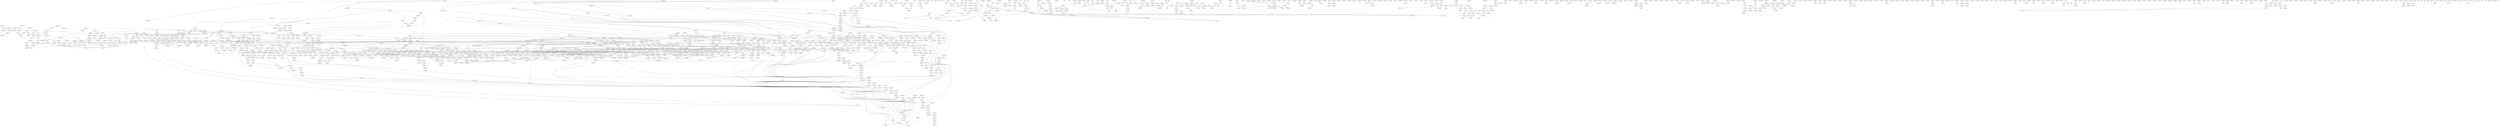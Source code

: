 digraph g
{

  /* list of nodes */
  "COQ5_2";
  "COQ5_3";
  "aacA-aphD";
  "aadK";
  "accC_1";
  "adhE";
  "agrB";
  "ant1_1";
  "ant1_2";
  "apaH";
  "aphA";
  "arcA_1";
  "argB";
  "aroB";
  "arsC";
  "aur";
  "bacC";
  "baiN";
  "bcgIA";
  "bcgIB";
  "bcrA_1";
  "bcrB";
  "bglA";
  "blaI";
  "blaI_2";
  "blaR1-2_2";
  "blaR1_1";
  "blaR1_2";
  "blaR1_3";
  "blaZ";
  "blaZ_2";
  "ble";
  "bsaA_1";
  "cadA";
  "cadC";
  "ccpN_2";
  "cdnE";
  "chp";
  "clpP_4";
  "cls_1";
  "cmoA";
  "cna";
  "cycA_3";
  "dapH_1";
  "dauA";
  "ddl_2";
  "dinG_1";
  "dinG_2";
  "dnaE2";
  "dnaE_1";
  "dnaE_3";
  "dnaG_2";
  "dprA";
  "dus_1";
  "dut";
  "dut_2";
  "ebh";
  "entA_1";
  "entA_2";
  "entA_3";
  "entB";
  "entC1_1";
  "entC2";
  "entC3";
  "entD";
  "entG";
  "entS_1";
  "epiD";
  "ermA1_1";
  "ermA1_2";
  "esaA";
  "essC";
  "essD";
  "essE";
  "essG_1";
  "essG_10";
  "essG_2";
  "essG_3";
  "essG_4";
  "essG_5";
  "essG_6";
  "essG_7";
  "essG_8";
  "esxB";
  "esxC";
  "esxD";
  "farB_1";
  "fhuD_1";
  "fnbA";
  "fnbB";
  "fosB_2";
  "garB";
  "gdmA";
  "gloB";
  "gloB_2";
  "glpE";
  "glpE_1";
  "glpE_2";
  "glpT_1";
  "gltR";
  "graS_3";
  "group_1";
  "group_10";
  "group_100";
  "group_1000";
  "group_1001";
  "group_1002";
  "group_1005";
  "group_1006";
  "group_1007";
  "group_1008";
  "group_1009";
  "group_101";
  "group_1010";
  "group_1011";
  "group_1012";
  "group_1013";
  "group_1014";
  "group_1015";
  "group_1016";
  "group_1017";
  "group_1018";
  "group_102";
  "group_1020";
  "group_1021";
  "group_1022";
  "group_1023";
  "group_1025";
  "group_1026";
  "group_1027";
  "group_1028";
  "group_1029";
  "group_1030";
  "group_1031";
  "group_1032";
  "group_1033";
  "group_1034";
  "group_1035";
  "group_1036";
  "group_1037";
  "group_1038";
  "group_1039";
  "group_104";
  "group_1040";
  "group_1041";
  "group_1042";
  "group_1043";
  "group_1047";
  "group_1049";
  "group_105";
  "group_1050";
  "group_1052";
  "group_1053";
  "group_1056";
  "group_1057";
  "group_106";
  "group_1062";
  "group_1063";
  "group_1064";
  "group_1065";
  "group_1066";
  "group_1067";
  "group_1068";
  "group_1069";
  "group_1070";
  "group_1071";
  "group_1073";
  "group_1074";
  "group_1075";
  "group_1076";
  "group_1077";
  "group_1078";
  "group_1079";
  "group_1080";
  "group_1081";
  "group_1082";
  "group_1084";
  "group_1085";
  "group_1086";
  "group_1087";
  "group_1088";
  "group_1089";
  "group_109";
  "group_1090";
  "group_1091";
  "group_1092";
  "group_1094";
  "group_1096";
  "group_1098";
  "group_1099";
  "group_11";
  "group_1100";
  "group_1101";
  "group_1102";
  "group_1103";
  "group_1104";
  "group_1105";
  "group_1106";
  "group_1107";
  "group_1108";
  "group_1109";
  "group_111";
  "group_1110";
  "group_1111";
  "group_1112";
  "group_1113";
  "group_1114";
  "group_1115";
  "group_1116";
  "group_1117";
  "group_1118";
  "group_1119";
  "group_112";
  "group_1120";
  "group_1121";
  "group_1122";
  "group_1123";
  "group_1124";
  "group_1125";
  "group_1126";
  "group_1127";
  "group_1128";
  "group_1129";
  "group_113";
  "group_1130";
  "group_1131";
  "group_1132";
  "group_1134";
  "group_1135";
  "group_1136";
  "group_1137";
  "group_1138";
  "group_1139";
  "group_1140";
  "group_1141";
  "group_1142";
  "group_1143";
  "group_1144";
  "group_1145";
  "group_1146";
  "group_1148";
  "group_1149";
  "group_115";
  "group_1150";
  "group_1152";
  "group_1153";
  "group_1154";
  "group_1155";
  "group_1156";
  "group_1157";
  "group_1158";
  "group_1159";
  "group_116";
  "group_1160";
  "group_1161";
  "group_1162";
  "group_1163";
  "group_1164";
  "group_1165";
  "group_1166";
  "group_1167";
  "group_1168";
  "group_1169";
  "group_117";
  "group_1170";
  "group_1171";
  "group_1172";
  "group_1173";
  "group_1175";
  "group_1176";
  "group_1177";
  "group_1178";
  "group_1179";
  "group_118";
  "group_1180";
  "group_1182";
  "group_1183";
  "group_1184";
  "group_1185";
  "group_1186";
  "group_1187";
  "group_1188";
  "group_1189";
  "group_119";
  "group_1190";
  "group_1191";
  "group_1192";
  "group_1193";
  "group_1194";
  "group_1195";
  "group_1196";
  "group_1197";
  "group_1198";
  "group_1199";
  "group_12";
  "group_120";
  "group_1200";
  "group_1201";
  "group_1202";
  "group_1203";
  "group_1204";
  "group_1205";
  "group_1206";
  "group_1207";
  "group_1208";
  "group_1209";
  "group_121";
  "group_1210";
  "group_1211";
  "group_1212";
  "group_1213";
  "group_1214";
  "group_1216";
  "group_1217";
  "group_1218";
  "group_1219";
  "group_122";
  "group_1220";
  "group_1222";
  "group_1223";
  "group_1224";
  "group_1225";
  "group_1226";
  "group_1227";
  "group_1228";
  "group_1229";
  "group_123";
  "group_1230";
  "group_1231";
  "group_1232";
  "group_1233";
  "group_1234";
  "group_1235";
  "group_1236";
  "group_1237";
  "group_1238";
  "group_1239";
  "group_124";
  "group_1244";
  "group_1246";
  "group_1247";
  "group_1249";
  "group_125";
  "group_1251";
  "group_1252";
  "group_1253";
  "group_1254";
  "group_1255";
  "group_1256";
  "group_1257";
  "group_1258";
  "group_1259";
  "group_126";
  "group_1260";
  "group_1261";
  "group_1262";
  "group_1263";
  "group_1264";
  "group_1266";
  "group_1267";
  "group_1268";
  "group_1269";
  "group_1270";
  "group_1271";
  "group_1272";
  "group_1273";
  "group_1274";
  "group_1275";
  "group_1276";
  "group_1277";
  "group_1278";
  "group_128";
  "group_1280";
  "group_1281";
  "group_1282";
  "group_1283";
  "group_1284";
  "group_1285";
  "group_1286";
  "group_1287";
  "group_1288";
  "group_1289";
  "group_129";
  "group_1290";
  "group_1291";
  "group_1292";
  "group_1294";
  "group_1295";
  "group_1296";
  "group_1297";
  "group_1298";
  "group_1299";
  "group_13";
  "group_1300";
  "group_1301";
  "group_1302";
  "group_1303";
  "group_1305";
  "group_1306";
  "group_1311";
  "group_1312";
  "group_1313";
  "group_1314";
  "group_1315";
  "group_1316";
  "group_1317";
  "group_1318";
  "group_1319";
  "group_1320";
  "group_1321";
  "group_1322";
  "group_1323";
  "group_1324";
  "group_1325";
  "group_1326";
  "group_1327";
  "group_1328";
  "group_1329";
  "group_1330";
  "group_1331";
  "group_1332";
  "group_1333";
  "group_1336";
  "group_1337";
  "group_1338";
  "group_1339";
  "group_134";
  "group_1340";
  "group_1341";
  "group_1342";
  "group_1343";
  "group_1344";
  "group_1345";
  "group_1346";
  "group_1347";
  "group_1348";
  "group_1349";
  "group_1350";
  "group_1353";
  "group_1354";
  "group_1355";
  "group_1356";
  "group_1357";
  "group_1358";
  "group_1359";
  "group_136";
  "group_1360";
  "group_1361";
  "group_1362";
  "group_1363";
  "group_1364";
  "group_1365";
  "group_1366";
  "group_1367";
  "group_1368";
  "group_1371";
  "group_1372";
  "group_1374";
  "group_1375";
  "group_1376";
  "group_1377";
  "group_1378";
  "group_1379";
  "group_1380";
  "group_1383";
  "group_1384";
  "group_1385";
  "group_1386";
  "group_1387";
  "group_1388";
  "group_1389";
  "group_1390";
  "group_1391";
  "group_1393";
  "group_1394";
  "group_1397";
  "group_1398";
  "group_1399";
  "group_14";
  "group_140";
  "group_1401";
  "group_1402";
  "group_1403";
  "group_1405";
  "group_1406";
  "group_1407";
  "group_1408";
  "group_1409";
  "group_1410";
  "group_1411";
  "group_1412";
  "group_1413";
  "group_1414";
  "group_1416";
  "group_1417";
  "group_1418";
  "group_1419";
  "group_142";
  "group_1420";
  "group_1421";
  "group_1422";
  "group_1423";
  "group_1424";
  "group_1425";
  "group_1426";
  "group_1427";
  "group_1428";
  "group_1429";
  "group_1430";
  "group_1431";
  "group_1432";
  "group_1433";
  "group_1434";
  "group_1435";
  "group_1436";
  "group_1437";
  "group_1438";
  "group_1439";
  "group_1440";
  "group_1441";
  "group_1442";
  "group_1446";
  "group_1447";
  "group_1448";
  "group_1449";
  "group_1450";
  "group_1451";
  "group_1452";
  "group_1453";
  "group_1454";
  "group_1456";
  "group_1457";
  "group_1458";
  "group_1459";
  "group_1460";
  "group_1461";
  "group_1462";
  "group_1463";
  "group_1464";
  "group_1465";
  "group_1466";
  "group_1467";
  "group_1468";
  "group_1469";
  "group_1470";
  "group_1472";
  "group_1473";
  "group_1474";
  "group_1475";
  "group_1476";
  "group_1477";
  "group_1478";
  "group_1479";
  "group_148";
  "group_1480";
  "group_1481";
  "group_1482";
  "group_1483";
  "group_1484";
  "group_1485";
  "group_1486";
  "group_1487";
  "group_1488";
  "group_1489";
  "group_1490";
  "group_1492";
  "group_1493";
  "group_1494";
  "group_1495";
  "group_1496";
  "group_1497";
  "group_1498";
  "group_1499";
  "group_15";
  "group_150";
  "group_1500";
  "group_1501";
  "group_1502";
  "group_1503";
  "group_1504";
  "group_1505";
  "group_1506";
  "group_1507";
  "group_1508";
  "group_1509";
  "group_151";
  "group_1511";
  "group_1512";
  "group_1513";
  "group_1514";
  "group_1515";
  "group_1516";
  "group_1517";
  "group_1519";
  "group_152";
  "group_1520";
  "group_1521";
  "group_1522";
  "group_1523";
  "group_1524";
  "group_1527";
  "group_1528";
  "group_1529";
  "group_153";
  "group_1530";
  "group_1531";
  "group_1532";
  "group_1533";
  "group_1534";
  "group_1535";
  "group_1536";
  "group_1537";
  "group_1538";
  "group_1539";
  "group_154";
  "group_1540";
  "group_1541";
  "group_1542";
  "group_1543";
  "group_1544";
  "group_1545";
  "group_1546";
  "group_1547";
  "group_1548";
  "group_1549";
  "group_155";
  "group_1550";
  "group_1551";
  "group_1552";
  "group_1553";
  "group_1554";
  "group_1555";
  "group_1556";
  "group_1557";
  "group_1558";
  "group_1559";
  "group_156";
  "group_1560";
  "group_1561";
  "group_1562";
  "group_1563";
  "group_1564";
  "group_1565";
  "group_1566";
  "group_1568";
  "group_1569";
  "group_157";
  "group_1570";
  "group_1571";
  "group_1572";
  "group_1573";
  "group_1574";
  "group_1575";
  "group_1576";
  "group_1577";
  "group_1578";
  "group_1579";
  "group_158";
  "group_1580";
  "group_1581";
  "group_1582";
  "group_1583";
  "group_1584";
  "group_1585";
  "group_1586";
  "group_1587";
  "group_1588";
  "group_1589";
  "group_159";
  "group_1590";
  "group_1591";
  "group_1592";
  "group_1593";
  "group_1594";
  "group_1595";
  "group_1596";
  "group_1597";
  "group_1598";
  "group_1599";
  "group_16";
  "group_160";
  "group_1600";
  "group_1601";
  "group_1602";
  "group_1603";
  "group_1604";
  "group_1605";
  "group_1606";
  "group_1607";
  "group_1608";
  "group_1609";
  "group_161";
  "group_1610";
  "group_1611";
  "group_1612";
  "group_1613";
  "group_1614";
  "group_1615";
  "group_1617";
  "group_162";
  "group_1621";
  "group_1622";
  "group_1623";
  "group_1624";
  "group_1625";
  "group_1628";
  "group_1629";
  "group_163";
  "group_1630";
  "group_1631";
  "group_1632";
  "group_1633";
  "group_1634";
  "group_1635";
  "group_1636";
  "group_1637";
  "group_164";
  "group_1643";
  "group_1644";
  "group_1645";
  "group_1646";
  "group_1648";
  "group_1649";
  "group_1650";
  "group_1651";
  "group_1652";
  "group_1653";
  "group_1654";
  "group_1655";
  "group_1656";
  "group_1657";
  "group_1658";
  "group_1659";
  "group_1660";
  "group_1661";
  "group_1662";
  "group_1663";
  "group_1664";
  "group_1665";
  "group_1666";
  "group_1667";
  "group_1668";
  "group_1669";
  "group_1670";
  "group_1671";
  "group_1672";
  "group_1673";
  "group_1674";
  "group_1675";
  "group_1676";
  "group_1677";
  "group_1678";
  "group_1679";
  "group_1681";
  "group_1682";
  "group_1683";
  "group_1684";
  "group_1685";
  "group_1686";
  "group_1688";
  "group_1689";
  "group_169";
  "group_1690";
  "group_1691";
  "group_1692";
  "group_1693";
  "group_1694";
  "group_1695";
  "group_1696";
  "group_1697";
  "group_1698";
  "group_1699";
  "group_17";
  "group_1700";
  "group_1701";
  "group_1702";
  "group_1703";
  "group_1704";
  "group_1705";
  "group_1706";
  "group_1707";
  "group_1708";
  "group_1709";
  "group_1710";
  "group_1711";
  "group_1712";
  "group_1713";
  "group_1714";
  "group_1715";
  "group_1716";
  "group_1717";
  "group_1718";
  "group_1719";
  "group_172";
  "group_1720";
  "group_1721";
  "group_1722";
  "group_1723";
  "group_1724";
  "group_1725";
  "group_1726";
  "group_1727";
  "group_1728";
  "group_1729";
  "group_173";
  "group_1730";
  "group_1731";
  "group_1732";
  "group_1734";
  "group_1736";
  "group_1737";
  "group_1738";
  "group_1739";
  "group_174";
  "group_1740";
  "group_1741";
  "group_1742";
  "group_1743";
  "group_1744";
  "group_1745";
  "group_1746";
  "group_1747";
  "group_1748";
  "group_1749";
  "group_175";
  "group_1750";
  "group_1751";
  "group_1752";
  "group_1753";
  "group_1754";
  "group_1755";
  "group_1757";
  "group_1758";
  "group_1759";
  "group_176";
  "group_1761";
  "group_1762";
  "group_1763";
  "group_1765";
  "group_1767";
  "group_1768";
  "group_1769";
  "group_177";
  "group_1770";
  "group_1771";
  "group_1772";
  "group_1774";
  "group_1776";
  "group_1777";
  "group_1778";
  "group_1779";
  "group_178";
  "group_1780";
  "group_1781";
  "group_1782";
  "group_1783";
  "group_1784";
  "group_1785";
  "group_1786";
  "group_1787";
  "group_1789";
  "group_179";
  "group_1790";
  "group_1791";
  "group_1792";
  "group_1793";
  "group_1795";
  "group_1796";
  "group_1797";
  "group_1798";
  "group_1799";
  "group_18";
  "group_180";
  "group_1800";
  "group_1801";
  "group_1804";
  "group_1806";
  "group_1807";
  "group_1808";
  "group_181";
  "group_1810";
  "group_1811";
  "group_1812";
  "group_1813";
  "group_1814";
  "group_1815";
  "group_1816";
  "group_1817";
  "group_1818";
  "group_182";
  "group_1820";
  "group_1821";
  "group_1822";
  "group_1823";
  "group_1824";
  "group_1825";
  "group_1826";
  "group_1827";
  "group_1828";
  "group_1829";
  "group_183";
  "group_1830";
  "group_1831";
  "group_1832";
  "group_1833";
  "group_1834";
  "group_1835";
  "group_1836";
  "group_1837";
  "group_1838";
  "group_1839";
  "group_184";
  "group_1840";
  "group_1841";
  "group_1842";
  "group_1843";
  "group_1844";
  "group_1845";
  "group_1847";
  "group_1848";
  "group_1849";
  "group_185";
  "group_1850";
  "group_1851";
  "group_1852";
  "group_1853";
  "group_1854";
  "group_1855";
  "group_1856";
  "group_1857";
  "group_1858";
  "group_186";
  "group_1860";
  "group_1861";
  "group_1862";
  "group_1863";
  "group_1865";
  "group_1866";
  "group_1867";
  "group_1868";
  "group_1869";
  "group_1870";
  "group_1871";
  "group_1872";
  "group_1873";
  "group_1874";
  "group_1875";
  "group_1876";
  "group_1877";
  "group_1878";
  "group_1879";
  "group_188";
  "group_1880";
  "group_1881";
  "group_1882";
  "group_1883";
  "group_1884";
  "group_1885";
  "group_1886";
  "group_1887";
  "group_1888";
  "group_1889";
  "group_189";
  "group_1890";
  "group_1891";
  "group_1892";
  "group_1893";
  "group_1894";
  "group_1895";
  "group_1896";
  "group_1897";
  "group_1898";
  "group_1899";
  "group_19";
  "group_190";
  "group_1901";
  "group_1902";
  "group_1903";
  "group_1904";
  "group_1906";
  "group_1907";
  "group_1908";
  "group_1909";
  "group_1910";
  "group_1911";
  "group_1912";
  "group_1913";
  "group_1914";
  "group_1915";
  "group_1916";
  "group_1917";
  "group_1918";
  "group_192";
  "group_1920";
  "group_1921";
  "group_1922";
  "group_1923";
  "group_1924";
  "group_1925";
  "group_1926";
  "group_1927";
  "group_1928";
  "group_1929";
  "group_193";
  "group_1930";
  "group_1932";
  "group_1933";
  "group_1934";
  "group_1935";
  "group_1936";
  "group_1937";
  "group_1938";
  "group_1939";
  "group_194";
  "group_1940";
  "group_1941";
  "group_1944";
  "group_1945";
  "group_1946";
  "group_1947";
  "group_1948";
  "group_1949";
  "group_195";
  "group_1950";
  "group_1951";
  "group_1952";
  "group_1953";
  "group_1954";
  "group_1955";
  "group_1956";
  "group_1957";
  "group_1958";
  "group_1959";
  "group_196";
  "group_1960";
  "group_1961";
  "group_1962";
  "group_1963";
  "group_1964";
  "group_1967";
  "group_1968";
  "group_1969";
  "group_197";
  "group_1970";
  "group_1971";
  "group_1972";
  "group_1974";
  "group_1975";
  "group_1976";
  "group_1977";
  "group_1978";
  "group_1979";
  "group_198";
  "group_1980";
  "group_1981";
  "group_1982";
  "group_1983";
  "group_1984";
  "group_1985";
  "group_1986";
  "group_1987";
  "group_1988";
  "group_1989";
  "group_199";
  "group_1990";
  "group_1991";
  "group_1994";
  "group_1995";
  "group_1996";
  "group_1997";
  "group_1998";
  "group_1999";
  "group_2";
  "group_20";
  "group_200";
  "group_2000";
  "group_2001";
  "group_2002";
  "group_2003";
  "group_2004";
  "group_2005";
  "group_2006";
  "group_2007";
  "group_2008";
  "group_2009";
  "group_201";
  "group_2010";
  "group_2011";
  "group_2012";
  "group_2013";
  "group_2014";
  "group_2015";
  "group_2016";
  "group_2017";
  "group_202";
  "group_2020";
  "group_2021";
  "group_2022";
  "group_2025";
  "group_2026";
  "group_2027";
  "group_2028";
  "group_2029";
  "group_2030";
  "group_2031";
  "group_2032";
  "group_2033";
  "group_2034";
  "group_2035";
  "group_2036";
  "group_204";
  "group_2047";
  "group_2048";
  "group_2049";
  "group_2050";
  "group_206";
  "group_207";
  "group_208";
  "group_21";
  "group_211";
  "group_2120";
  "group_2121";
  "group_2122";
  "group_2123";
  "group_2148";
  "group_2149";
  "group_215";
  "group_2150";
  "group_2151";
  "group_217";
  "group_22";
  "group_224";
  "group_2250";
  "group_2251";
  "group_2252";
  "group_2253";
  "group_228";
  "group_23";
  "group_230";
  "group_232";
  "group_235";
  "group_238";
  "group_239";
  "group_24";
  "group_243";
  "group_2433";
  "group_2434";
  "group_245";
  "group_2462";
  "group_2463";
  "group_2464";
  "group_2465";
  "group_247";
  "group_25";
  "group_252";
  "group_253";
  "group_254";
  "group_255";
  "group_256";
  "group_258";
  "group_259";
  "group_26";
  "group_2687";
  "group_27";
  "group_272";
  "group_2722";
  "group_2723";
  "group_2724";
  "group_2725";
  "group_273";
  "group_274";
  "group_2757";
  "group_2758";
  "group_2759";
  "group_2760";
  "group_2761";
  "group_2762";
  "group_2763";
  "group_2764";
  "group_279";
  "group_28";
  "group_282";
  "group_287";
  "group_289";
  "group_2895";
  "group_2896";
  "group_2897";
  "group_2898";
  "group_29";
  "group_290";
  "group_291";
  "group_2946";
  "group_296";
  "group_2969";
  "group_2970";
  "group_2971";
  "group_3";
  "group_302";
  "group_3026";
  "group_3027";
  "group_3028";
  "group_303";
  "group_304";
  "group_305";
  "group_306";
  "group_307";
  "group_311";
  "group_313";
  "group_315";
  "group_319";
  "group_321";
  "group_3213";
  "group_3214";
  "group_3215";
  "group_3216";
  "group_322";
  "group_323";
  "group_3231";
  "group_3232";
  "group_3233";
  "group_3234";
  "group_3235";
  "group_324";
  "group_325";
  "group_328";
  "group_33";
  "group_3311";
  "group_3312";
  "group_3313";
  "group_3314";
  "group_3367";
  "group_3368";
  "group_3369";
  "group_3370";
  "group_3371";
  "group_3372";
  "group_3373";
  "group_3374";
  "group_3375";
  "group_3376";
  "group_3377";
  "group_3378";
  "group_3396";
  "group_3397";
  "group_3398";
  "group_3399";
  "group_34";
  "group_340";
  "group_3400";
  "group_341";
  "group_346";
  "group_347";
  "group_35";
  "group_351";
  "group_352";
  "group_354";
  "group_358";
  "group_3585";
  "group_3586";
  "group_3587";
  "group_3588";
  "group_3589";
  "group_3590";
  "group_3591";
  "group_3592";
  "group_3593";
  "group_3594";
  "group_3595";
  "group_3596";
  "group_3597";
  "group_3598";
  "group_36";
  "group_360";
  "group_3601";
  "group_361";
  "group_3620";
  "group_3621";
  "group_363";
  "group_365";
  "group_366";
  "group_367";
  "group_369";
  "group_37";
  "group_370";
  "group_371";
  "group_372";
  "group_373";
  "group_3736";
  "group_3737";
  "group_374";
  "group_375";
  "group_376";
  "group_377";
  "group_378";
  "group_379";
  "group_38";
  "group_380";
  "group_381";
  "group_382";
  "group_383";
  "group_3838";
  "group_3839";
  "group_386";
  "group_387";
  "group_388";
  "group_389";
  "group_3891";
  "group_3892";
  "group_39";
  "group_390";
  "group_391";
  "group_392";
  "group_393";
  "group_394";
  "group_395";
  "group_396";
  "group_397";
  "group_3976";
  "group_3977";
  "group_3978";
  "group_3979";
  "group_398";
  "group_3980";
  "group_399";
  "group_4";
  "group_40";
  "group_400";
  "group_4018";
  "group_4019";
  "group_402";
  "group_4020";
  "group_403";
  "group_4033";
  "group_4034";
  "group_404";
  "group_405";
  "group_406";
  "group_407";
  "group_409";
  "group_41";
  "group_410";
  "group_411";
  "group_413";
  "group_414";
  "group_415";
  "group_416";
  "group_419";
  "group_42";
  "group_420";
  "group_421";
  "group_422";
  "group_423";
  "group_426";
  "group_449";
  "group_45";
  "group_451";
  "group_456";
  "group_46";
  "group_464";
  "group_47";
  "group_470";
  "group_48";
  "group_49";
  "group_494";
  "group_5";
  "group_50";
  "group_505";
  "group_506";
  "group_507";
  "group_508";
  "group_509";
  "group_51";
  "group_510";
  "group_516";
  "group_519";
  "group_520";
  "group_53";
  "group_532";
  "group_534";
  "group_536";
  "group_54";
  "group_55";
  "group_552";
  "group_558";
  "group_56";
  "group_561";
  "group_562";
  "group_57";
  "group_575";
  "group_579";
  "group_58";
  "group_580";
  "group_581";
  "group_582";
  "group_583";
  "group_584";
  "group_585";
  "group_586";
  "group_587";
  "group_588";
  "group_589";
  "group_59";
  "group_590";
  "group_6";
  "group_60";
  "group_601";
  "group_602";
  "group_603";
  "group_608";
  "group_61";
  "group_611";
  "group_612";
  "group_616";
  "group_617";
  "group_618";
  "group_62";
  "group_63";
  "group_635";
  "group_636";
  "group_655";
  "group_66";
  "group_662";
  "group_67";
  "group_68";
  "group_684";
  "group_685";
  "group_686";
  "group_687";
  "group_688";
  "group_689";
  "group_69";
  "group_690";
  "group_691";
  "group_692";
  "group_693";
  "group_695";
  "group_697";
  "group_698";
  "group_699";
  "group_7";
  "group_70";
  "group_702";
  "group_703";
  "group_704";
  "group_705";
  "group_706";
  "group_707";
  "group_708";
  "group_709";
  "group_71";
  "group_710";
  "group_711";
  "group_712";
  "group_713";
  "group_714";
  "group_715";
  "group_718";
  "group_719";
  "group_72";
  "group_721";
  "group_722";
  "group_723";
  "group_724";
  "group_725";
  "group_726";
  "group_727";
  "group_728";
  "group_729";
  "group_730";
  "group_731";
  "group_732";
  "group_733";
  "group_736";
  "group_737";
  "group_738";
  "group_739";
  "group_74";
  "group_741";
  "group_742";
  "group_743";
  "group_748";
  "group_749";
  "group_75";
  "group_752";
  "group_753";
  "group_754";
  "group_755";
  "group_756";
  "group_757";
  "group_76";
  "group_761";
  "group_762";
  "group_763";
  "group_764";
  "group_765";
  "group_766";
  "group_767";
  "group_768";
  "group_769";
  "group_77";
  "group_770";
  "group_771";
  "group_772";
  "group_773";
  "group_774";
  "group_775";
  "group_776";
  "group_779";
  "group_78";
  "group_783";
  "group_784";
  "group_785";
  "group_786";
  "group_787";
  "group_788";
  "group_789";
  "group_79";
  "group_790";
  "group_791";
  "group_792";
  "group_793";
  "group_794";
  "group_795";
  "group_796";
  "group_797";
  "group_798";
  "group_8";
  "group_80";
  "group_800";
  "group_801";
  "group_802";
  "group_803";
  "group_804";
  "group_805";
  "group_806";
  "group_807";
  "group_808";
  "group_809";
  "group_81";
  "group_810";
  "group_811";
  "group_813";
  "group_814";
  "group_815";
  "group_816";
  "group_818";
  "group_819";
  "group_82";
  "group_820";
  "group_821";
  "group_822";
  "group_823";
  "group_824";
  "group_825";
  "group_827";
  "group_828";
  "group_829";
  "group_83";
  "group_833";
  "group_835";
  "group_836";
  "group_837";
  "group_838";
  "group_839";
  "group_84";
  "group_841";
  "group_842";
  "group_843";
  "group_846";
  "group_847";
  "group_848";
  "group_849";
  "group_85";
  "group_850";
  "group_853";
  "group_854";
  "group_855";
  "group_856";
  "group_857";
  "group_858";
  "group_859";
  "group_86";
  "group_861";
  "group_862";
  "group_863";
  "group_864";
  "group_865";
  "group_866";
  "group_867";
  "group_87";
  "group_872";
  "group_873";
  "group_874";
  "group_875";
  "group_876";
  "group_877";
  "group_878";
  "group_879";
  "group_88";
  "group_880";
  "group_881";
  "group_887";
  "group_888";
  "group_889";
  "group_89";
  "group_890";
  "group_891";
  "group_893";
  "group_896";
  "group_897";
  "group_898";
  "group_899";
  "group_9";
  "group_90";
  "group_900";
  "group_901";
  "group_904";
  "group_905";
  "group_906";
  "group_907";
  "group_908";
  "group_909";
  "group_91";
  "group_910";
  "group_911";
  "group_912";
  "group_913";
  "group_914";
  "group_915";
  "group_916";
  "group_917";
  "group_919";
  "group_920";
  "group_921";
  "group_922";
  "group_923";
  "group_924";
  "group_925";
  "group_926";
  "group_927";
  "group_928";
  "group_929";
  "group_93";
  "group_931";
  "group_932";
  "group_933";
  "group_934";
  "group_935";
  "group_936";
  "group_937";
  "group_938";
  "group_939";
  "group_940";
  "group_941";
  "group_942";
  "group_943";
  "group_944";
  "group_945";
  "group_946";
  "group_947";
  "group_948";
  "group_949";
  "group_950";
  "group_951";
  "group_952";
  "group_953";
  "group_954";
  "group_955";
  "group_956";
  "group_957";
  "group_958";
  "group_959";
  "group_96";
  "group_960";
  "group_961";
  "group_962";
  "group_963";
  "group_964";
  "group_965";
  "group_966";
  "group_967";
  "group_968";
  "group_969";
  "group_97";
  "group_970";
  "group_971";
  "group_972";
  "group_973";
  "group_974";
  "group_975";
  "group_976";
  "group_977";
  "group_978";
  "group_979";
  "group_98";
  "group_980";
  "group_981";
  "group_982";
  "group_983";
  "group_985";
  "group_986";
  "group_987";
  "group_988";
  "group_989";
  "group_99";
  "group_990";
  "group_991";
  "group_992";
  "group_993";
  "group_994";
  "group_995";
  "group_996";
  "group_997";
  "group_998";
  "group_999";
  "guaC_2";
  "hemB_2";
  "hhaIM";
  "hin";
  "hin_1";
  "hlb_1";
  "hlgC_1";
  "hly";
  "hrtA_3";
  "hsdM";
  "hsdM_2";
  "hsdM_3";
  "hsdR";
  "hsdR_2";
  "hsrA";
  "hylB";
  "icaC_2";
  "ilvD_2";
  "infB_2";
  "iolD";
  "isaB";
  "isdH_2";
  "kdpA_1";
  "kdpB_1";
  "kdpC_1";
  "kdpD_1";
  "kdpE_1";
  "knt";
  "lacD";
  "lacD_2";
  "lacG_2";
  "ldhD_1";
  "leuA_1";
  "lexA_2";
  "lexA_3";
  "lig";
  "lip2";
  "lip2_2";
  "lnrL_3";
  "lpl2_1";
  "lpl2_2";
  "lpl2_3";
  "lpl2_4";
  "lpl2_5";
  "lpl2_6";
  "lpl2_7";
  "lpl2_8";
  "lpl2_9";
  "ltaE";
  "lukDv";
  "lukEv";
  "lytO";
  "lytO_1";
  "macB";
  "mcrC";
  "mecI";
  "mecR1";
  "merA";
  "merB";
  "merR1";
  "moaC";
  "msr(A)";
  "mtlA_2";
  "mupA";
  "mvaS_2";
  "nagC";
  "napA";
  "nasF";
  "natA";
  "nhoA";
  "nisB";
  "nisC";
  "nisP";
  "norB_2";
  "norG";
  "nrdE_2";
  "nrdF_2";
  "nrdI_2";
  "parC_2";
  "pchR";
  "pdxK_2";
  "pgk_2";
  "pglF";
  "pitA";
  "pnp_3";
  "ptsG_3";
  "rbn";
  "recD2_2";
  "recF_2";
  "rep";
  "repE";
  "repN_1";
  "repN_2";
  "sak";
  "sasG";
  "sasG_1";
  "sasG_2";
  "satA";
  "scn_2";
  "sdrE";
  "sdrM_1";
  "sirC";
  "smc_1";
  "smc_2";
  "soj";
  "spa";
  "speH";
  "splA";
  "splB";
  "splC";
  "splD";
  "splE";
  "splF";
  "ssb";
  "ssbA_2";
  "ssbA_3";
  "ssbA_4";
  "ssl1";
  "ssl3";
  "ssl4_2";
  "ssl4_3";
  "ssl5_2";
  "ssl7_1";
  "ssl7_3";
  "tarM";
  "tcaA_2";
  "tet(K)";
  "tet(M)";
  "topA_1";
  "topB_2";
  "tst";
  "uhpT_2";
  "uppP_2";
  "uvrB_2";
  "xerC_1";
  "xerC_2";
  "xerC_3";
  "xerC_4";
  "xerC_5";
  "xerC_6";
  "xerC_8";
  "xerC_9";
  "xerD_1";
  "xerD_3";
  "ybbH_1";
  "ydhC";
  "yecD";
  "yflS_2";
  "yknY";
  "ylmA";
  "yorK";
  "ywqN_1";

  /* list of edges */
  "COQ5_2" -> "group_1776" [weight = "1"];
  "aacA-aphD" -> "group_1401" [weight = "1"];
  "aacA-aphD" -> "group_388" [weight = "2"];
  "aadK" -> "group_1847" [weight = "1"];
  "agrB" -> "group_1023" [weight = "1"];
  "ant1_2" -> "group_3621" [weight = "1"];
  "apaH" -> "group_1416" [weight = "1"];
  "aphA" -> "group_2764" [weight = "1"];
  "aphA" -> "group_741" [weight = "0.5"];
  "aur" -> "isaB" [weight = "1"];
  "bacC" -> "group_1520" [weight = "0.5"];
  "baiN" -> "group_111" [weight = "1"];
  "bcgIB" -> "bcgIA" [weight = "1"];
  "bcgIB" -> "group_470" [weight = "1"];
  "bcrA_1" -> "nisP" [weight = "0.5"];
  "bcrB" -> "group_1765" [weight = "1"];
  "bglA" -> "group_1831" [weight = "1"];
  "bglA" -> "group_232" [weight = "1"];
  "blaI" -> "blaR1_2" [weight = "1"];
  "blaI" -> "group_56" [weight = "1"];
  "blaR1-2_2" -> "blaI_2" [weight = "1"];
  "blaR1_2" -> "blaZ" [weight = "0.666666666666667"];
  "blaR1_3" -> "blaZ" [weight = "2"];
  "blaZ_2" -> "blaR1-2_2" [weight = "1"];
  "blaZ" -> "blaR1_1" [weight = "1"];
  "blaZ" -> "group_748" [weight = "1"];
  "blaZ" -> "group_99" [weight = "1"];
  "ble" -> "group_887" [weight = "1"];
  "ble" -> "knt" [weight = "1"];
  "cadA" -> "cadC" [weight = "2"];
  "cadA" -> "group_1132" [weight = "1"];
  "cadA" -> "group_2026" [weight = "2"];
  "cadC" -> "group_2027" [weight = "2"];
  "cadC" -> "group_67" [weight = "2"];
  "cdnE" -> "hsdM_3" [weight = "1"];
  "clpP_4" -> "group_982" [weight = "1"];
  "clpP_4" -> "group_986" [weight = "1"];
  "cls_1" -> "group_1087" [weight = "0.5"];
  "cls_1" -> "group_351" [weight = "0.5"];
  "cls_1" -> "lnrL_3" [weight = "0.5"];
  "cmoA" -> "group_1383" [weight = "1"];
  "cmoA" -> "hhaIM" [weight = "1"];
  "dauA" -> "group_1787" [weight = "1"];
  "ddl_2" -> "napA" [weight = "1"];
  "dinG_1" -> "group_322" [weight = "1"];
  "dnaE_3" -> "dnaE2" [weight = "1"];
  "dnaE_3" -> "group_1397" [weight = "1"];
  "dnaG_2" -> "group_1446" [weight = "1"];
  "dnaG_2" -> "yorK" [weight = "1"];
  "dut_2" -> "group_40" [weight = "1"];
  "entA_1" -> "group_169" [weight = "0.5"];
  "entA_1" -> "group_341" [weight = "1"];
  "entA_2" -> "group_1336" [weight = "1"];
  "entA_2" -> "group_1906" [weight = "1"];
  "entA_2" -> "group_1907" [weight = "1"];
  "entA_3" -> "entB" [weight = "1"];
  "entA_3" -> "entC2" [weight = "0.5"];
  "entA_3" -> "entG" [weight = "1"];
  "entB" -> "entC2" [weight = "0.5"];
  "entC1_1" -> "group_1930" [weight = "1"];
  "entC1_1" -> "group_1932" [weight = "1"];
  "entC3" -> "group_1568" [weight = "1"];
  "entD" -> "group_1049" [weight = "1"];
  "entS_1" -> "group_1617" [weight = "1"];
  "epiD" -> "nisC" [weight = "0.5"];
  "epiD" -> "nisP" [weight = "0.666666666666667"];
  "ermA1_1" -> "ant1_1" [weight = "1"];
  "ermA1_2" -> "COQ5_3" [weight = "1"];
  "ermA1_2" -> "ant1_2" [weight = "0.5"];
  "esaA" -> "group_230" [weight = "2"];
  "essC" -> "group_1175" [weight = "0.5"];
  "essD" -> "group_1632" [weight = "1"];
  "essE" -> "esxB" [weight = "0.5"];
  "essE" -> "esxD" [weight = "1"];
  "essG_10" -> "essG_4" [weight = "1"];
  "essG_10" -> "group_1837" [weight = "1"];
  "essG_1" -> "essG_2" [weight = "1"];
  "essG_1" -> "essG_4" [weight = "1"];
  "essG_3" -> "essG_2" [weight = "1"];
  "essG_3" -> "group_1182" [weight = "1"];
  "essG_6" -> "group_1187" [weight = "1"];
  "essG_6" -> "group_2028" [weight = "2"];
  "essG_8" -> "essG_4" [weight = "1"];
  "essG_8" -> "essG_7" [weight = "1"];
  "esxC" -> "esxB" [weight = "0.5"];
  "esxC" -> "group_833" [weight = "0.5"];
  "esxD" -> "essD" [weight = "0.5"];
  "farB_1" -> "group_1152" [weight = "1"];
  "fhuD_1" -> "group_1604" [weight = "1"];
  "fhuD_1" -> "group_1605" [weight = "1"];
  "fnbA" -> "fnbB" [weight = "1"];
  "fnbA" -> "group_901" [weight = "0.5"];
  "fosB_2" -> "graS_3" [weight = "1"];
  "gdmA" -> "nisB" [weight = "0.5"];
  "gloB" -> "group_253" [weight = "1"];
  "glpE_1" -> "gloB_2" [weight = "1"];
  "glpE_1" -> "group_1131" [weight = "2"];
  "glpE_1" -> "nagC" [weight = "0.666666666666667"];
  "glpE_2" -> "gloB_2" [weight = "1"];
  "glpE_2" -> "group_1131" [weight = "2"];
  "glpE" -> "gloB" [weight = "1"];
  "glpE" -> "group_861" [weight = "0.333333333333333"];
  "gltR" -> "group_1621" [weight = "1"];
  "graS_3" -> "group_1765" [weight = "1"];
  "group_1000" -> "group_1002" [weight = "1"];
  "group_1001" -> "smc_1" [weight = "1"];
  "group_1005" -> "smc_1" [weight = "1"];
  "group_1006" -> "group_1008" [weight = "1"];
  "group_1007" -> "group_1005" [weight = "1"];
  "group_1008" -> "group_1010" [weight = "1"];
  "group_1009" -> "group_1007" [weight = "1"];
  "group_1011" -> "group_1013" [weight = "1"];
  "group_1011" -> "group_306" [weight = "1"];
  "group_1012" -> "group_307" [weight = "1"];
  "group_1013" -> "group_1015" [weight = "1"];
  "group_1014" -> "group_1012" [weight = "1"];
  "group_1014" -> "group_1016" [weight = "1"];
  "group_1015" -> "group_588" [weight = "1"];
  "group_1016" -> "group_589" [weight = "1"];
  "group_1017" -> "group_172" [weight = "1"];
  "group_1017" -> "group_57" [weight = "0.5"];
  "group_1018" -> "group_58" [weight = "0.5"];
  "group_1018" -> "group_589" [weight = "1"];
  "group_101" -> "group_789" [weight = "1"];
  "group_101" -> "satA" [weight = "1"];
  "group_1022" -> "group_1023" [weight = "1"];
  "group_1025" -> "group_321" [weight = "1"];
  "group_1025" -> "xerC_4" [weight = "1"];
  "group_1026" -> "group_1027" [weight = "1"];
  "group_1026" -> "group_321" [weight = "1"];
  "group_1028" -> "group_1027" [weight = "1"];
  "group_1029" -> "group_1028" [weight = "1"];
  "group_1029" -> "group_601" [weight = "1"];
  "group_1030" -> "group_324" [weight = "1"];
  "group_1030" -> "group_601" [weight = "1"];
  "group_1031" -> "group_323" [weight = "1"];
  "group_1032" -> "group_324" [weight = "1"];
  "group_1033" -> "group_1032" [weight = "1"];
  "group_1033" -> "group_1034" [weight = "1"];
  "group_1033" -> "group_1348" [weight = "1"];
  "group_1034" -> "group_1035" [weight = "1"];
  "group_1034" -> "group_324" [weight = "1"];
  "group_1036" -> "group_153" [weight = "1"];
  "group_1036" -> "group_602" [weight = "1"];
  "group_1037" -> "group_3312" [weight = "1"];
  "group_1038" -> "dut" [weight = "1"];
  "group_1039" -> "group_2433" [weight = "1"];
  "group_1042" -> "group_163" [weight = "1"];
  "group_1043" -> "entA_2" [weight = "1"];
  "group_1043" -> "group_1042" [weight = "1"];
  "group_1043" -> "group_611" [weight = "0.5"];
  "group_1049" -> "group_1050" [weight = "1"];
  "group_1050" -> "entB" [weight = "1"];
  "group_1052" -> "entG" [weight = "0.5"];
  "group_1052" -> "group_616" [weight = "0.5"];
  "group_1053" -> "group_616" [weight = "0.5"];
  "group_1056" -> "group_1937" [weight = "1"];
  "group_1056" -> "group_618" [weight = "0.5"];
  "group_1057" -> "splA" [weight = "0.5"];
  "group_105" -> "group_853" [weight = "1"];
  "group_1063" -> "group_1062" [weight = "0.5"];
  "group_1063" -> "group_1064" [weight = "0.5"];
  "group_1065" -> "group_1064" [weight = "0.5"];
  "group_1065" -> "group_1066" [weight = "0.5"];
  "group_1067" -> "group_1066" [weight = "0.5"];
  "group_1067" -> "group_1068" [weight = "0.5"];
  "group_1068" -> "group_1930" [weight = "1"];
  "group_106" -> "group_105" [weight = "2"];
  "group_1073" -> "dinG_1" [weight = "1"];
  "group_1073" -> "group_1074" [weight = "1"];
  "group_1074" -> "group_1075" [weight = "1"];
  "group_1077" -> "group_1076" [weight = "1"];
  "group_1077" -> "group_1078" [weight = "1"];
  "group_1078" -> "group_1079" [weight = "1"];
  "group_1080" -> "group_1081" [weight = "0.5"];
  "group_1080" -> "group_636" [weight = "0.5"];
  "group_1081" -> "group_1082" [weight = "0.5"];
  "group_1086" -> "lnrL_3" [weight = "1"];
  "group_1088" -> "group_1089" [weight = "0.5"];
  "group_1089" -> "group_112" [weight = "0.5"];
  "group_1090" -> "group_1091" [weight = "0.5"];
  "group_1090" -> "group_112" [weight = "0.5"];
  "group_1091" -> "group_655" [weight = "0.5"];
  "group_1094" -> "hly" [weight = "0.5"];
  "group_109" -> "group_558" [weight = "2"];
  "group_1100" -> "group_1586" [weight = "1"];
  "group_1101" -> "group_1102" [weight = "1"];
  "group_1103" -> "group_1102" [weight = "1"];
  "group_1103" -> "group_172" [weight = "1"];
  "group_1104" -> "group_1105" [weight = "1"];
  "group_1104" -> "group_590" [weight = "1"];
  "group_1104" -> "group_773" [weight = "1"];
  "group_1105" -> "group_1684" [weight = "1"];
  "group_1105" -> "group_685" [weight = "0.5"];
  "group_1106" -> "group_176" [weight = "1"];
  "group_1107" -> "group_1108" [weight = "1"];
  "group_1107" -> "group_177" [weight = "0.5"];
  "group_1108" -> "group_1109" [weight = "1"];
  "group_1110" -> "group_688" [weight = "1"];
  "group_1111" -> "group_1112" [weight = "1"];
  "group_1114" -> "group_690" [weight = "0.5"];
  "group_1114" -> "group_691" [weight = "1"];
  "group_1115" -> "group_1116" [weight = "1"];
  "group_1115" -> "group_691" [weight = "1"];
  "group_1116" -> "group_692" [weight = "1"];
  "group_1118" -> "group_1117" [weight = "1"];
  "group_1118" -> "group_373" [weight = "1"];
  "group_1119" -> "group_373" [weight = "1"];
  "group_1120" -> "group_1119" [weight = "1"];
  "group_1120" -> "group_35" [weight = "1"];
  "group_1121" -> "group_35" [weight = "1"];
  "group_1122" -> "group_1123" [weight = "1"];
  "group_1122" -> "group_180" [weight = "1"];
  "group_1122" -> "group_183" [weight = "1"];
  "group_1124" -> "group_1123" [weight = "1"];
  "group_1124" -> "group_375" [weight = "1"];
  "group_1125" -> "group_1888" [weight = "1"];
  "group_1125" -> "group_376" [weight = "1"];
  "group_1126" -> "group_1127" [weight = "0.5"];
  "group_1127" -> "group_1128" [weight = "0.5"];
  "group_112" -> "group_113" [weight = "2"];
  "group_1130" -> "glpE_1" [weight = "2"];
  "group_1134" -> "group_67" [weight = "2"];
  "group_1135" -> "group_1134" [weight = "1"];
  "group_1135" -> "group_1136" [weight = "1"];
  "group_1136" -> "group_1137" [weight = "1"];
  "group_1138" -> "group_1137" [weight = "1"];
  "group_1138" -> "group_1139" [weight = "1"];
  "group_1140" -> "group_1139" [weight = "1"];
  "group_1141" -> "group_1140" [weight = "1"];
  "group_1141" -> "group_1142" [weight = "1"];
  "group_1142" -> "group_1143" [weight = "1"];
  "group_1144" -> "group_1143" [weight = "1"];
  "group_1144" -> "group_1145" [weight = "1"];
  "group_1145" -> "group_695" [weight = "1"];
  "group_1146" -> "group_695" [weight = "1"];
  "group_1146" -> "mcrC" [weight = "1"];
  "group_1148" -> "group_1149" [weight = "2"];
  "group_1148" -> "group_1816" [weight = "1"];
  "group_1148" -> "group_1817" [weight = "1"];
  "group_1148" -> "group_3585" [weight = "2"];
  "group_1148" -> "mcrC" [weight = "1"];
  "group_1149" -> "group_3585" [weight = "2"];
  "group_1150" -> "farB_1" [weight = "1"];
  "group_1150" -> "group_1149" [weight = "1"];
  "group_1153" -> "group_1152" [weight = "1"];
  "group_1153" -> "group_1154" [weight = "1"];
  "group_1154" -> "group_1155" [weight = "1"];
  "group_1161" -> "group_1160" [weight = "1"];
  "group_1161" -> "group_1162" [weight = "1"];
  "group_1162" -> "group_1163" [weight = "1"];
  "group_1170" -> "group_1171" [weight = "1"];
  "group_1175" -> "group_1176" [weight = "0.5"];
  "group_1177" -> "group_1176" [weight = "1"];
  "group_1178" -> "group_1177" [weight = "1"];
  "group_1178" -> "group_1179" [weight = "1"];
  "group_117" -> "group_2034" [weight = "2"];
  "group_1180" -> "group_699" [weight = "1"];
  "group_1183" -> "group_1182" [weight = "1"];
  "group_1183" -> "group_1184" [weight = "1"];
  "group_1184" -> "group_1185" [weight = "1"];
  "group_1185" -> "group_1186" [weight = "1"];
  "group_1186" -> "group_1187" [weight = "1"];
  "group_1188" -> "group_1189" [weight = "1"];
  "group_118" -> "group_117" [weight = "2"];
  "group_118" -> "group_1313" [weight = "2"];
  "group_1190" -> "group_1189" [weight = "1"];
  "group_1190" -> "group_692" [weight = "1"];
  "group_1191" -> "group_692" [weight = "1"];
  "group_1192" -> "group_1191" [weight = "0.5"];
  "group_1193" -> "group_1192" [weight = "0.5"];
  "group_1193" -> "group_1682" [weight = "1"];
  "group_1193" -> "group_708" [weight = "1"];
  "group_1194" -> "group_1196" [weight = "1"];
  "group_1195" -> "group_709" [weight = "1"];
  "group_1196" -> "group_1197" [weight = "0.5"];
  "group_1197" -> "group_1198" [weight = "0.5"];
  "group_1199" -> "group_1198" [weight = "0.5"];
  "group_1199" -> "group_1200" [weight = "0.5"];
  "group_119" -> "group_120" [weight = "2"];
  "group_119" -> "group_173" [weight = "0.666666666666667"];
  "group_11" -> "group_9" [weight = "1"];
  "group_1200" -> "group_710" [weight = "0.5"];
  "group_1201" -> "group_1202" [weight = "0.5"];
  "group_1203" -> "group_1202" [weight = "0.5"];
  "group_1203" -> "group_1204" [weight = "0.5"];
  "group_1204" -> "group_116" [weight = "0.5"];
  "group_1205" -> "group_116" [weight = "0.5"];
  "group_1205" -> "group_119" [weight = "0.5"];
  "group_1206" -> "group_117" [weight = "1"];
  "group_1209" -> "group_76" [weight = "2"];
  "group_120" -> "group_1207" [weight = "2"];
  "group_1211" -> "group_711" [weight = "2"];
  "group_1211" -> "group_78" [weight = "2"];
  "group_1212" -> "group_378" [weight = "1"];
  "group_1213" -> "group_715" [weight = "1"];
  "group_1217" -> "group_1216" [weight = "0.5"];
  "group_1217" -> "group_1218" [weight = "0.5"];
  "group_1218" -> "group_1219" [weight = "0.5"];
  "group_1219" -> "group_1220" [weight = "0.5"];
  "group_121" -> "group_122" [weight = "2"];
  "group_121" -> "group_174" [weight = "2"];
  "group_1220" -> "tet(M)" [weight = "0.5"];
  "group_1222" -> "tet(M)" [weight = "0.5"];
  "group_1223" -> "group_1222" [weight = "0.5"];
  "group_1223" -> "group_1224" [weight = "0.5"];
  "group_1224" -> "group_1560" [weight = "0.5"];
  "group_1225" -> "group_1226" [weight = "1"];
  "group_1225" -> "group_1560" [weight = "0.5"];
  "group_1225" -> "group_381" [weight = "1"];
  "group_1226" -> "group_1015" [weight = "1"];
  "group_1226" -> "group_1227" [weight = "0.5"];
  "group_1226" -> "group_1401" [weight = "1"];
  "group_1228" -> "group_1227" [weight = "1"];
  "group_1228" -> "group_380" [weight = "1"];
  "group_1228" -> "group_416" [weight = "1"];
  "group_1228" -> "group_589" [weight = "1"];
  "group_1229" -> "group_1230" [weight = "1"];
  "group_122" -> "group_1206" [weight = "1"];
  "group_1231" -> "group_1232" [weight = "0.5"];
  "group_1233" -> "group_1232" [weight = "0.5"];
  "group_1233" -> "group_1234" [weight = "0.5"];
  "group_1234" -> "group_1235" [weight = "0.5"];
  "group_1236" -> "group_1235" [weight = "0.5"];
  "group_1236" -> "group_1237" [weight = "0.5"];
  "group_1237" -> "group_1238" [weight = "0.5"];
  "group_1238" -> "group_1239" [weight = "0.5"];
  "group_1246" -> "ssl5_2" [weight = "0.5"];
  "group_1249" -> "lpl2_3" [weight = "1"];
  "group_1253" -> "group_1252" [weight = "0.5"];
  "group_1253" -> "group_1254" [weight = "1"];
  "group_1253" -> "group_1649" [weight = "1"];
  "group_1256" -> "group_102" [weight = "1"];
  "group_1256" -> "group_1255" [weight = "0.5"];
  "group_1256" -> "group_723" [weight = "0.333333333333333"];
  "group_1257" -> "group_723" [weight = "0.5"];
  "group_1258" -> "group_1259" [weight = "0.333333333333333"];
  "group_1258" -> "group_724" [weight = "0.333333333333333"];
  "group_125" -> "group_124" [weight = "2"];
  "group_1261" -> "group_207" [weight = "2"];
  "group_1261" -> "group_386" [weight = "2"];
  "group_1262" -> "group_387" [weight = "2"];
  "group_1266" -> "group_1267" [weight = "0.5"];
  "group_1268" -> "group_1269" [weight = "1"];
  "group_1270" -> "group_1272" [weight = "0.333333333333333"];
  "group_1270" -> "group_394" [weight = "0.5"];
  "group_1271" -> "group_394" [weight = "1"];
  "group_1273" -> "group_1271" [weight = "1"];
  "group_1273" -> "group_396" [weight = "1"];
  "group_1274" -> "group_732" [weight = "1"];
  "group_1275" -> "group_1276" [weight = "1"];
  "group_1276" -> "group_397" [weight = "2"];
  "group_1276" -> "group_398" [weight = "2"];
  "group_1277" -> "group_3594" [weight = "2"];
  "group_1278" -> "tarM" [weight = "0.5"];
  "group_1280" -> "group_1281" [weight = "2"];
  "group_1281" -> "group_1282" [weight = "2"];
  "group_1282" -> "group_1283" [weight = "2"];
  "group_1283" -> "group_113" [weight = "2"];
  "group_1284" -> "group_113" [weight = "0.5"];
  "group_1284" -> "group_1285" [weight = "1"];
  "group_1284" -> "ltaE" [weight = "1"];
  "group_1285" -> "group_1088" [weight = "1"];
  "group_1286" -> "group_3396" [weight = "0.5"];
  "group_1289" -> "group_1290" [weight = "0.5"];
  "group_128" -> "group_129" [weight = "2"];
  "group_128" -> "group_807" [weight = "1"];
  "group_128" -> "lpl2_3" [weight = "0.666666666666667"];
  "group_1294" -> "group_1295" [weight = "0.5"];
  "group_1294" -> "group_3398" [weight = "1"];
  "group_1295" -> "group_1296" [weight = "0.5"];
  "group_1296" -> "group_1297" [weight = "0.5"];
  "group_1297" -> "group_1298" [weight = "0.5"];
  "group_1299" -> "group_1298" [weight = "0.5"];
  "group_1299" -> "group_1300" [weight = "0.5"];
  "group_129" -> "lpl2_3" [weight = "2"];
  "group_12" -> "group_126" [weight = "1"];
  "group_12" -> "group_16" [weight = "1"];
  "group_1301" -> "group_1300" [weight = "0.5"];
  "group_1302" -> "group_1301" [weight = "0.5"];
  "group_1302" -> "group_399" [weight = "0.5"];
  "group_1303" -> "group_400" [weight = "1"];
  "group_1306" -> "bcrA_1" [weight = "0.5"];
  "group_1311" -> "group_711" [weight = "2"];
  "group_1311" -> "group_712" [weight = "2"];
  "group_1311" -> "group_80" [weight = "2"];
  "group_1312" -> "group_713" [weight = "2"];
  "group_1312" -> "group_81" [weight = "2"];
  "group_1313" -> "group_736" [weight = "2"];
  "group_1314" -> "group_1315" [weight = "1"];
  "group_1316" -> "group_1315" [weight = "1"];
  "group_1316" -> "group_1317" [weight = "1"];
  "group_1317" -> "group_1318" [weight = "1"];
  "group_1319" -> "group_1318" [weight = "1"];
  "group_1319" -> "group_1320" [weight = "1"];
  "group_1320" -> "group_1195" [weight = "1"];
  "group_1321" -> "group_1322" [weight = "1"];
  "group_1322" -> "group_1323" [weight = "1"];
  "group_1324" -> "group_1191" [weight = "1"];
  "group_1324" -> "group_1323" [weight = "1"];
  "group_1325" -> "group_2049" [weight = "2"];
  "group_1325" -> "group_2898" [weight = "2"];
  "group_1327" -> "group_1326" [weight = "0.5"];
  "group_1327" -> "group_1328" [weight = "1"];
  "group_1327" -> "group_1702" [weight = "1"];
  "group_1328" -> "group_1329" [weight = "1"];
  "group_1328" -> "group_1672" [weight = "1"];
  "group_1328" -> "group_421" [weight = "1"];
  "group_1329" -> "group_1330" [weight = "1"];
  "group_1330" -> "group_1331" [weight = "1"];
  "group_1331" -> "group_1332" [weight = "1"];
  "group_1333" -> "group_1332" [weight = "1"];
  "group_1333" -> "group_202" [weight = "1"];
  "group_1336" -> "group_1337" [weight = "0.5"];
  "group_1337" -> "group_1338" [weight = "1"];
  "group_1341" -> "group_39" [weight = "0.5"];
  "group_1342" -> "group_38" [weight = "1"];
  "group_1342" -> "group_39" [weight = "1"];
  "group_1343" -> "ssbA_4" [weight = "2"];
  "group_1344" -> "group_88" [weight = "2"];
  "group_1345" -> "group_1346" [weight = "2"];
  "group_1347" -> "group_324" [weight = "1"];
  "group_1347" -> "group_325" [weight = "1"];
  "group_1348" -> "group_1349" [weight = "1"];
  "group_1349" -> "group_1350" [weight = "1"];
  "group_134" -> "group_84" [weight = "1"];
  "group_1350" -> "lexA_2" [weight = "1"];
  "group_1353" -> "dinG_2" [weight = "1"];
  "group_1356" -> "group_1355" [weight = "0.5"];
  "group_1358" -> "group_1359" [weight = "0.5"];
  "group_1360" -> "group_1359" [weight = "0.5"];
  "group_1361" -> "group_1362" [weight = "1"];
  "group_1362" -> "group_1363" [weight = "1"];
  "group_1364" -> "group_1363" [weight = "1"];
  "group_1364" -> "group_1365" [weight = "1"];
  "group_1366" -> "group_1365" [weight = "1"];
  "group_1366" -> "group_1367" [weight = "1"];
  "group_1368" -> "group_1367" [weight = "1"];
  "group_1371" -> "group_1372" [weight = "1"];
  "group_1374" -> "group_1375" [weight = "1"];
  "group_1376" -> "group_1375" [weight = "1"];
  "group_1376" -> "group_1377" [weight = "1"];
  "group_1377" -> "group_1378" [weight = "1"];
  "group_1379" -> "group_1378" [weight = "1"];
  "group_1379" -> "group_1380" [weight = "1"];
  "group_1380" -> "hhaIM" [weight = "1"];
  "group_1383" -> "group_1384" [weight = "1"];
  "group_1384" -> "group_1385" [weight = "1"];
  "group_1385" -> "group_1386" [weight = "1"];
  "group_1386" -> "group_1387" [weight = "1"];
  "group_1387" -> "group_1388" [weight = "1"];
  "group_1388" -> "group_1389" [weight = "1"];
  "group_1390" -> "group_1389" [weight = "1"];
  "group_1390" -> "group_1391" [weight = "1"];
  "group_1391" -> "lig" [weight = "1"];
  "group_1393" -> "group_1394" [weight = "1"];
  "group_1393" -> "lig" [weight = "1"];
  "group_1394" -> "dnaE2" [weight = "1"];
  "group_1397" -> "group_1398" [weight = "1"];
  "group_1398" -> "group_1399" [weight = "1"];
  "group_13" -> "group_15" [weight = "1"];
  "group_1403" -> "group_1402" [weight = "1"];
  "group_1403" -> "group_741" [weight = "1"];
  "group_1406" -> "group_1405" [weight = "1"];
  "group_1407" -> "group_1406" [weight = "1"];
  "group_1407" -> "group_1408" [weight = "1"];
  "group_1408" -> "group_1409" [weight = "1"];
  "group_1409" -> "group_1410" [weight = "1"];
  "group_1410" -> "group_1411" [weight = "1"];
  "group_1412" -> "group_1411" [weight = "1"];
  "group_1413" -> "group_1412" [weight = "1"];
  "group_1413" -> "group_1414" [weight = "1"];
  "group_1414" -> "apaH" [weight = "1"];
  "group_1416" -> "group_1417" [weight = "1"];
  "group_1418" -> "group_1417" [weight = "1"];
  "group_1418" -> "group_1419" [weight = "1"];
  "group_1420" -> "group_1419" [weight = "1"];
  "group_1421" -> "group_1420" [weight = "1"];
  "group_1422" -> "group_1421" [weight = "1"];
  "group_1422" -> "group_1423" [weight = "1"];
  "group_1424" -> "group_1423" [weight = "1"];
  "group_1424" -> "group_1425" [weight = "1"];
  "group_1425" -> "group_1426" [weight = "1"];
  "group_1426" -> "group_1427" [weight = "1"];
  "group_1428" -> "group_1427" [weight = "1"];
  "group_1429" -> "group_1428" [weight = "1"];
  "group_1429" -> "group_1430" [weight = "1"];
  "group_1431" -> "group_1430" [weight = "1"];
  "group_1431" -> "group_1432" [weight = "1"];
  "group_1432" -> "group_1433" [weight = "1"];
  "group_1434" -> "group_1433" [weight = "1"];
  "group_1434" -> "group_1435" [weight = "1"];
  "group_1435" -> "group_1436" [weight = "1"];
  "group_1437" -> "group_1436" [weight = "1"];
  "group_1437" -> "group_1438" [weight = "1"];
  "group_1438" -> "group_1439" [weight = "1"];
  "group_1440" -> "group_1439" [weight = "1"];
  "group_1440" -> "group_1441" [weight = "1"];
  "group_1442" -> "group_1441" [weight = "1"];
  "group_1442" -> "rbn" [weight = "1"];
  "group_1446" -> "group_1447" [weight = "1"];
  "group_1447" -> "group_1448" [weight = "1"];
  "group_1448" -> "group_1449" [weight = "1"];
  "group_1450" -> "group_1449" [weight = "1"];
  "group_1450" -> "group_1451" [weight = "1"];
  "group_1451" -> "group_1452" [weight = "1"];
  "group_1453" -> "group_1452" [weight = "1"];
  "group_1453" -> "group_1454" [weight = "1"];
  "group_1454" -> "xerC_8" [weight = "1"];
  "group_1457" -> "group_1456" [weight = "1"];
  "group_1458" -> "group_1457" [weight = "1"];
  "group_1458" -> "group_3592" [weight = "1"];
  "group_1459" -> "group_1460" [weight = "1"];
  "group_1460" -> "group_1461" [weight = "1"];
  "group_1461" -> "group_1462" [weight = "1"];
  "group_1462" -> "group_1463" [weight = "1"];
  "group_1463" -> "group_1464" [weight = "1"];
  "group_1465" -> "group_1464" [weight = "1"];
  "group_1465" -> "group_1466" [weight = "1"];
  "group_1466" -> "group_1467" [weight = "1"];
  "group_1467" -> "group_1468" [weight = "1"];
  "group_1469" -> "group_1468" [weight = "1"];
  "group_1469" -> "group_1470" [weight = "1"];
  "group_1470" -> "recD2_2" [weight = "1"];
  "group_1472" -> "group_1473" [weight = "1"];
  "group_1472" -> "recD2_2" [weight = "1"];
  "group_1474" -> "group_1473" [weight = "1"];
  "group_1474" -> "group_1475" [weight = "1"];
  "group_1475" -> "group_1476" [weight = "1"];
  "group_1477" -> "group_1476" [weight = "1"];
  "group_1477" -> "group_1478" [weight = "1"];
  "group_1478" -> "group_1479" [weight = "1"];
  "group_1480" -> "group_1479" [weight = "1"];
  "group_1480" -> "group_1481" [weight = "1"];
  "group_1481" -> "group_1482" [weight = "1"];
  "group_1482" -> "group_1483" [weight = "1"];
  "group_1484" -> "group_1483" [weight = "1"];
  "group_1484" -> "group_1485" [weight = "1"];
  "group_1485" -> "group_1486" [weight = "1"];
  "group_1487" -> "group_1486" [weight = "1"];
  "group_1487" -> "group_1488" [weight = "1"];
  "group_1489" -> "group_1488" [weight = "1"];
  "group_1490" -> "group_1489" [weight = "1"];
  "group_1490" -> "xerC_9" [weight = "1"];
  "group_1492" -> "group_409" [weight = "1"];
  "group_1492" -> "xerC_9" [weight = "1"];
  "group_1493" -> "group_1494" [weight = "1"];
  "group_1494" -> "group_1495" [weight = "1"];
  "group_1496" -> "group_1495" [weight = "1"];
  "group_1496" -> "group_1497" [weight = "1"];
  "group_1497" -> "group_1498" [weight = "1"];
  "group_1498" -> "group_1499" [weight = "1"];
  "group_1499" -> "group_1500" [weight = "1"];
  "group_14" -> "group_17" [weight = "0.333333333333333"];
  "group_1501" -> "group_1500" [weight = "1"];
  "group_1501" -> "group_1502" [weight = "1"];
  "group_1502" -> "group_1503" [weight = "1"];
  "group_1503" -> "group_1504" [weight = "1"];
  "group_1504" -> "group_1505" [weight = "1"];
  "group_1505" -> "group_319" [weight = "1"];
  "group_1507" -> "group_1508" [weight = "0.5"];
  "group_1508" -> "group_1509" [weight = "2"];
  "group_150" -> "group_943" [weight = "1"];
  "group_1512" -> "group_1511" [weight = "0.333333333333333"];
  "group_1514" -> "group_1513" [weight = "0.5"];
  "group_1514" -> "group_1515" [weight = "0.5"];
  "group_1516" -> "group_1515" [weight = "0.5"];
  "group_151" -> "group_944" [weight = "1"];
  "group_1521" -> "group_1714" [weight = "1"];
  "group_1522" -> "group_1521" [weight = "1"];
  "group_1523" -> "group_1524" [weight = "1"];
  "group_152" -> "group_3736" [weight = "1"];
  "group_1531" -> "group_411" [weight = "1"];
  "group_1531" -> "group_748" [weight = "1"];
  "group_1533" -> "blaR1_2" [weight = "2"];
  "group_1534" -> "group_748" [weight = "1"];
  "group_1535" -> "group_1534" [weight = "1"];
  "group_1535" -> "group_1536" [weight = "1"];
  "group_1535" -> "group_1651" [weight = "1"];
  "group_1536" -> "group_188" [weight = "2"];
  "group_1536" -> "infB_2" [weight = "2"];
  "group_1537" -> "group_1538" [weight = "1"];
  "group_1537" -> "infB_2" [weight = "1"];
  "group_1538" -> "group_1539" [weight = "1"];
  "group_1539" -> "group_1540" [weight = "1"];
  "group_1539" -> "group_1650" [weight = "1"];
  "group_153" -> "group_325" [weight = "1"];
  "group_1540" -> "group_1541" [weight = "1"];
  "group_1541" -> "group_1650" [weight = "1"];
  "group_1541" -> "group_189" [weight = "1"];
  "group_1542" -> "group_189" [weight = "1"];
  "group_1542" -> "group_190" [weight = "2"];
  "group_1543" -> "group_1542" [weight = "1"];
  "group_1543" -> "group_749" [weight = "1"];
  "group_1545" -> "group_1546" [weight = "1"];
  "group_1547" -> "group_1546" [weight = "1"];
  "group_1548" -> "group_1549" [weight = "1"];
  "group_154" -> "dut" [weight = "1"];
  "group_154" -> "group_1681" [weight = "1"];
  "group_1553" -> "group_1552" [weight = "1"];
  "group_1553" -> "group_1554" [weight = "1"];
  "group_1553" -> "group_1721" [weight = "1"];
  "group_1553" -> "group_1722" [weight = "0.5"];
  "group_1553" -> "group_258" [weight = "1"];
  "group_1554" -> "group_1555" [weight = "1"];
  "group_1557" -> "group_1556" [weight = "2"];
  "group_1558" -> "group_2757" [weight = "2"];
  "group_1558" -> "group_97" [weight = "1"];
  "group_1558" -> "group_98" [weight = "1"];
  "group_155" -> "group_1038" [weight = "0.5"];
  "group_1562" -> "group_1563" [weight = "1"];
  "group_1562" -> "group_753" [weight = "1"];
  "group_1563" -> "group_754" [weight = "1"];
  "group_1564" -> "group_754" [weight = "1"];
  "group_1564" -> "group_755" [weight = "1"];
  "group_1565" -> "group_728" [weight = "1"];
  "group_1566" -> "group_1270" [weight = "1"];
  "group_1566" -> "group_731" [weight = "1"];
  "group_1569" -> "group_1570" [weight = "1"];
  "group_1569" -> "group_321" [weight = "1"];
  "group_156" -> "dut_2" [weight = "1"];
  "group_156" -> "group_302" [weight = "1"];
  "group_1571" -> "group_1033" [weight = "1"];
  "group_1571" -> "group_1572" [weight = "1"];
  "group_1571" -> "group_1918" [weight = "1"];
  "group_1571" -> "group_601" [weight = "1"];
  "group_1572" -> "group_1573" [weight = "1"];
  "group_1573" -> "group_1034" [weight = "1"];
  "group_1574" -> "group_1575" [weight = "1"];
  "group_1574" -> "group_325" [weight = "1"];
  "group_1576" -> "group_1575" [weight = "1"];
  "group_1577" -> "group_1578" [weight = "1"];
  "group_1577" -> "group_91" [weight = "1"];
  "group_1579" -> "group_1710" [weight = "1"];
  "group_1579" -> "group_761" [weight = "1"];
  "group_157" -> "group_303" [weight = "1"];
  "group_1580" -> "group_45" [weight = "1"];
  "group_1580" -> "group_761" [weight = "1"];
  "group_1581" -> "group_1582" [weight = "1"];
  "group_1581" -> "group_45" [weight = "1"];
  "group_1582" -> "group_1583" [weight = "1"];
  "group_1583" -> "group_1584" [weight = "1"];
  "group_1585" -> "group_1584" [weight = "1"];
  "group_1585" -> "group_762" [weight = "1"];
  "group_1586" -> "group_1587" [weight = "1"];
  "group_1588" -> "group_176" [weight = "1"];
  "group_1589" -> "group_1590" [weight = "1"];
  "group_1589" -> "group_691" [weight = "1"];
  "group_158" -> "group_4033" [weight = "1"];
  "group_158" -> "group_404" [weight = "1"];
  "group_1591" -> "group_1590" [weight = "1"];
  "group_1593" -> "group_1117" [weight = "1"];
  "group_1593" -> "group_763" [weight = "1"];
  "group_1595" -> "group_1596" [weight = "1"];
  "group_1596" -> "group_766" [weight = "1"];
  "group_1597" -> "group_1598" [weight = "1"];
  "group_1599" -> "group_1600" [weight = "1"];
  "group_1600" -> "group_794" [weight = "1"];
  "group_1601" -> "group_939" [weight = "1"];
  "group_1602" -> "group_1601" [weight = "1"];
  "group_1603" -> "group_201" [weight = "1"];
  "group_1603" -> "group_938" [weight = "1"];
  "group_1604" -> "group_802" [weight = "1"];
  "group_1605" -> "group_1654" [weight = "1"];
  "group_1606" -> "group_1605" [weight = "1"];
  "group_1606" -> "group_1875" [weight = "1"];
  "group_1607" -> "group_1608" [weight = "1"];
  "group_1607" -> "group_394" [weight = "1"];
  "group_1608" -> "group_1609" [weight = "1"];
  "group_160" -> "group_1324" [weight = "1"];
  "group_160" -> "group_4033" [weight = "1"];
  "group_1610" -> "group_1609" [weight = "1"];
  "group_1610" -> "group_3891" [weight = "1"];
  "group_1611" -> "group_1612" [weight = "1"];
  "group_1613" -> "group_1612" [weight = "1"];
  "group_1613" -> "group_1614" [weight = "1"];
  "group_1615" -> "group_862" [weight = "1"];
  "group_161" -> "group_3838" [weight = "1"];
  "group_161" -> "group_4020" [weight = "1"];
  "group_161" -> "group_4033" [weight = "1"];
  "group_161" -> "group_693" [weight = "1"];
  "group_1621" -> "group_1622" [weight = "1"];
  "group_1622" -> "group_1623" [weight = "1"];
  "group_1624" -> "group_855" [weight = "1"];
  "group_1625" -> "repN_1" [weight = "1"];
  "group_1628" -> "dapH_1" [weight = "0.333333333333333"];
  "group_1628" -> "group_850" [weight = "1"];
  "group_162" -> "group_1041" [weight = "1"];
  "group_162" -> "group_1042" [weight = "1"];
  "group_162" -> "group_163" [weight = "1"];
  "group_1630" -> "group_1631" [weight = "1"];
  "group_1633" -> "group_1634" [weight = "1"];
  "group_1634" -> "essG_2" [weight = "1"];
  "group_1635" -> "essG_2" [weight = "1"];
  "group_1635" -> "group_1636" [weight = "1"];
  "group_1636" -> "group_1637" [weight = "1"];
  "group_1637" -> "essG_7" [weight = "1"];
  "group_1643" -> "lpl2_2" [weight = "1"];
  "group_1644" -> "group_1645" [weight = "1"];
  "group_1645" -> "group_1646" [weight = "1"];
  "group_1646" -> "group_769" [weight = "1"];
  "group_164" -> "group_1338" [weight = "1"];
  "group_1651" -> "group_748" [weight = "1"];
  "group_1653" -> "group_1652" [weight = "0.5"];
  "group_1653" -> "group_754" [weight = "0.5"];
  "group_1654" -> "group_802" [weight = "1"];
  "group_1655" -> "group_1267" [weight = "1"];
  "group_1655" -> "group_1656" [weight = "1"];
  "group_1657" -> "group_1656" [weight = "1"];
  "group_1658" -> "group_1657" [weight = "1"];
  "group_1658" -> "group_1659" [weight = "1"];
  "group_1659" -> "group_726" [weight = "1"];
  "group_1661" -> "group_1660" [weight = "1"];
  "group_1664" -> "group_1663" [weight = "1"];
  "group_1664" -> "group_1665" [weight = "1"];
  "group_1666" -> "group_1665" [weight = "1"];
  "group_1666" -> "group_1667" [weight = "1"];
  "group_1667" -> "group_1668" [weight = "1"];
  "group_1669" -> "group_324" [weight = "1"];
  "group_1669" -> "group_601" [weight = "1"];
  "group_1670" -> "group_1668" [weight = "1"];
  "group_1671" -> "group_1670" [weight = "1"];
  "group_1671" -> "group_1672" [weight = "1"];
  "group_1673" -> "group_3736" [weight = "1"];
  "group_1674" -> "group_1673" [weight = "1"];
  "group_1674" -> "group_1675" [weight = "1"];
  "group_1675" -> "group_1676" [weight = "1"];
  "group_1676" -> "group_766" [weight = "1"];
  "group_1678" -> "group_1677" [weight = "1"];
  "group_1681" -> "group_160" [weight = "1"];
  "group_1682" -> "group_1196" [weight = "1"];
  "group_1683" -> "group_1201" [weight = "1"];
  "group_1685" -> "group_1684" [weight = "1"];
  "group_1685" -> "group_82" [weight = "1"];
  "group_1686" -> "group_967" [weight = "1"];
  "group_1688" -> "group_2464" [weight = "1"];
  "group_1688" -> "group_40" [weight = "1"];
  "group_1689" -> "group_1690" [weight = "1"];
  "group_1690" -> "group_1691" [weight = "1"];
  "group_1692" -> "group_1693" [weight = "1"];
  "group_1692" -> "group_581" [weight = "1"];
  "group_1693" -> "group_405" [weight = "1"];
  "group_1694" -> "group_1695" [weight = "1"];
  "group_1697" -> "group_1698" [weight = "1"];
  "group_1697" -> "group_375" [weight = "1"];
  "group_1698" -> "group_1699" [weight = "1"];
  "group_1699" -> "group_1700" [weight = "1"];
  "group_16" -> "group_1798" [weight = "1"];
  "group_1701" -> "group_1597" [weight = "1"];
  "group_1701" -> "group_419" [weight = "1"];
  "group_1702" -> "group_1031" [weight = "1"];
  "group_1703" -> "group_323" [weight = "1"];
  "group_1703" -> "group_795" [weight = "1"];
  "group_1704" -> "group_702" [weight = "1"];
  "group_1705" -> "group_587" [weight = "1"];
  "group_1706" -> "group_1707" [weight = "1"];
  "group_1708" -> "group_1707" [weight = "1"];
  "group_1708" -> "group_1709" [weight = "1"];
  "group_1709" -> "group_3980" [weight = "1"];
  "group_1711" -> "group_739" [weight = "1"];
  "group_1712" -> "group_1571" [weight = "0.5"];
  "group_1712" -> "group_1917" [weight = "1"];
  "group_1712" -> "group_325" [weight = "1"];
  "group_1715" -> "group_1716" [weight = "1"];
  "group_1715" -> "group_907" [weight = "1"];
  "group_1716" -> "group_1717" [weight = "1"];
  "group_1720" -> "group_1722" [weight = "1"];
  "group_1724" -> "group_1725" [weight = "1"];
  "group_1724" -> "mecR1" [weight = "1"];
  "group_1725" -> "group_1726" [weight = "1"];
  "group_1726" -> "group_1727" [weight = "1"];
  "group_1727" -> "group_1728" [weight = "1"];
  "group_1728" -> "group_1729" [weight = "1"];
  "group_1731" -> "group_1730" [weight = "1"];
  "group_1732" -> "group_1731" [weight = "1"];
  "group_1732" -> "tcaA_2" [weight = "1"];
  "group_1734" -> "hin_1" [weight = "1"];
  "group_1736" -> "hin_1" [weight = "1"];
  "group_1737" -> "group_1736" [weight = "1"];
  "group_1738" -> "group_1737" [weight = "1"];
  "group_1738" -> "group_1739" [weight = "1"];
  "group_1739" -> "group_1740" [weight = "1"];
  "group_173" -> "group_1106" [weight = "1"];
  "group_173" -> "group_1207" [weight = "2"];
  "group_173" -> "group_74" [weight = "1"];
  "group_1740" -> "group_1741" [weight = "1"];
  "group_1741" -> "group_1742" [weight = "1"];
  "group_1743" -> "group_1742" [weight = "1"];
  "group_1743" -> "group_1744" [weight = "1"];
  "group_1744" -> "group_1745" [weight = "1"];
  "group_1746" -> "group_1745" [weight = "1"];
  "group_1746" -> "group_1747" [weight = "1"];
  "group_1748" -> "group_1747" [weight = "1"];
  "group_1748" -> "group_1749" [weight = "1"];
  "group_1749" -> "group_1750" [weight = "1"];
  "group_1750" -> "group_1751" [weight = "1"];
  "group_1752" -> "group_1751" [weight = "1"];
  "group_1753" -> "group_1752" [weight = "1"];
  "group_1753" -> "group_1754" [weight = "1"];
  "group_1754" -> "group_1755" [weight = "1"];
  "group_1758" -> "group_1757" [weight = "1"];
  "group_1758" -> "group_1759" [weight = "1"];
  "group_1759" -> "ssb" [weight = "1"];
  "group_175" -> "group_122" [weight = "2"];
  "group_175" -> "group_77" [weight = "2"];
  "group_1762" -> "group_1761" [weight = "1"];
  "group_1763" -> "fosB_2" [weight = "1"];
  "group_1763" -> "group_1762" [weight = "1"];
  "group_1768" -> "group_1767" [weight = "1"];
  "group_1768" -> "group_1769" [weight = "1"];
  "group_1769" -> "group_2762" [weight = "1"];
  "group_1770" -> "group_1771" [weight = "1"];
  "group_1770" -> "group_2763" [weight = "1"];
  "group_1772" -> "group_1771" [weight = "1"];
  "group_1772" -> "soj" [weight = "1"];
  "group_1774" -> "COQ5_2" [weight = "1"];
  "group_1776" -> "group_1777" [weight = "1"];
  "group_1779" -> "group_1777" [weight = "1"];
  "group_1779" -> "group_1780" [weight = "1"];
  "group_1780" -> "group_1778" [weight = "1"];
  "group_1781" -> "group_1778" [weight = "1"];
  "group_1781" -> "group_779" [weight = "1"];
  "group_1783" -> "group_1782" [weight = "1"];
  "group_1783" -> "group_1784" [weight = "1"];
  "group_1785" -> "group_1784" [weight = "1"];
  "group_1786" -> "group_1785" [weight = "1"];
  "group_1786" -> "group_1787" [weight = "1"];
  "group_1789" -> "group_1790" [weight = "1"];
  "group_178" -> "group_177" [weight = "1"];
  "group_178" -> "group_687" [weight = "1"];
  "group_1791" -> "group_394" [weight = "1"];
  "group_1792" -> "group_1793" [weight = "2"];
  "group_1792" -> "repN_2" [weight = "1"];
  "group_1793" -> "hsrA" [weight = "1"];
  "group_1793" -> "tet(K)" [weight = "2"];
  "group_1795" -> "hin" [weight = "0.5"];
  "group_1796" -> "aacA-aphD" [weight = "1"];
  "group_1796" -> "group_1797" [weight = "1"];
  "group_1797" -> "blaR1_2" [weight = "1"];
  "group_1798" -> "lpl2_7" [weight = "1"];
  "group_1799" -> "group_1800" [weight = "1"];
  "group_1799" -> "group_890" [weight = "1"];
  "group_179" -> "group_51" [weight = "1"];
  "group_1801" -> "ddl_2" [weight = "1"];
  "group_1801" -> "group_1800" [weight = "1"];
  "group_1806" -> "group_1807" [weight = "1"];
  "group_1806" -> "pgk_2" [weight = "1"];
  "group_1807" -> "group_1808" [weight = "1"];
  "group_180" -> "group_1909" [weight = "1"];
  "group_180" -> "group_1910" [weight = "1"];
  "group_180" -> "group_46" [weight = "1"];
  "group_1810" -> "group_22" [weight = "1"];
  "group_1810" -> "parC_2" [weight = "1"];
  "group_1812" -> "group_1811" [weight = "1"];
  "group_1812" -> "group_1813" [weight = "1"];
  "group_1814" -> "group_1813" [weight = "1"];
  "group_1814" -> "group_1815" [weight = "1"];
  "group_1816" -> "group_1815" [weight = "1"];
  "group_1818" -> "dus_1" [weight = "1"];
  "group_1818" -> "group_1817" [weight = "1"];
  "group_181" -> "group_193" [weight = "1"];
  "group_1821" -> "group_1820" [weight = "1"];
  "group_1823" -> "group_1822" [weight = "1"];
  "group_1824" -> "group_1823" [weight = "1"];
  "group_1824" -> "group_1825" [weight = "1"];
  "group_1825" -> "group_1826" [weight = "1"];
  "group_1827" -> "group_1826" [weight = "1"];
  "group_1827" -> "group_1828" [weight = "1"];
  "group_182" -> "group_194" [weight = "1"];
  "group_182" -> "group_45" [weight = "1"];
  "group_1832" -> "group_1176" [weight = "1"];
  "group_1832" -> "group_1833" [weight = "1"];
  "group_1833" -> "group_1179" [weight = "1"];
  "group_1835" -> "essG_2" [weight = "1"];
  "group_1835" -> "group_1836" [weight = "1"];
  "group_1836" -> "group_1837" [weight = "1"];
  "group_1840" -> "group_1841" [weight = "1"];
  "group_1842" -> "group_1841" [weight = "1"];
  "group_1843" -> "group_1842" [weight = "1"];
  "group_1843" -> "group_1844" [weight = "1"];
  "group_1844" -> "group_1845" [weight = "1"];
  "group_1845" -> "aadK" [weight = "1"];
  "group_1848" -> "group_1847" [weight = "1"];
  "group_1849" -> "group_1850" [weight = "1"];
  "group_184" -> "group_1606" [weight = "1"];
  "group_184" -> "group_757" [weight = "1"];
  "group_1850" -> "ssl4_2" [weight = "1"];
  "group_1853" -> "group_1852" [weight = "1"];
  "group_1853" -> "group_1854" [weight = "1"];
  "group_1856" -> "group_1855" [weight = "1"];
  "group_1856" -> "group_449" [weight = "1"];
  "group_1857" -> "group_1858" [weight = "1"];
  "group_185" -> "group_1274" [weight = "1"];
  "group_185" -> "group_1275" [weight = "1"];
  "group_185" -> "group_1606" [weight = "1"];
  "group_185" -> "group_756" [weight = "1"];
  "group_185" -> "group_757" [weight = "1"];
  "group_185" -> "tet(K)" [weight = "1"];
  "group_185" -> "tst" [weight = "1"];
  "group_1860" -> "group_1861" [weight = "1"];
  "group_1862" -> "group_1863" [weight = "1"];
  "group_1862" -> "lpl2_5" [weight = "1"];
  "group_1863" -> "lpl2_9" [weight = "1"];
  "group_1865" -> "lpl2_9" [weight = "1"];
  "group_1868" -> "group_102" [weight = "1"];
  "group_1869" -> "group_729" [weight = "1"];
  "group_186" -> "group_1356" [weight = "0.5"];
  "group_186" -> "group_1357" [weight = "2"];
  "group_1870" -> "group_1871" [weight = "1"];
  "group_1871" -> "group_1872" [weight = "1"];
  "group_1872" -> "group_1873" [weight = "1"];
  "group_1874" -> "group_185" [weight = "1"];
  "group_1874" -> "group_732" [weight = "1"];
  "group_1875" -> "entC3" [weight = "1"];
  "group_1878" -> "group_1713" [weight = "1"];
  "group_1878" -> "group_1879" [weight = "1"];
  "group_1880" -> "group_1879" [weight = "1"];
  "group_1880" -> "group_1881" [weight = "1"];
  "group_1881" -> "group_1882" [weight = "1"];
  "group_1882" -> "group_1883" [weight = "1"];
  "group_1883" -> "group_1672" [weight = "1"];
  "group_1884" -> "group_1672" [weight = "1"];
  "group_1884" -> "group_421" [weight = "1"];
  "group_1886" -> "group_419" [weight = "1"];
  "group_1886" -> "group_776" [weight = "1"];
  "group_1887" -> "group_1888" [weight = "1"];
  "group_188" -> "infB_2" [weight = "2"];
  "group_1893" -> "group_1090" [weight = "1"];
  "group_1893" -> "group_1894" [weight = "1"];
  "group_1894" -> "group_1895" [weight = "1"];
  "group_1896" -> "group_1895" [weight = "1"];
  "group_1896" -> "group_1897" [weight = "1"];
  "group_1897" -> "group_113" [weight = "1"];
  "group_1898" -> "graS_3" [weight = "1"];
  "group_1898" -> "group_1899" [weight = "1"];
  "group_1899" -> "group_100" [weight = "1"];
  "group_18" -> "group_19" [weight = "1"];
  "group_1902" -> "group_1903" [weight = "1"];
  "group_1903" -> "group_636" [weight = "1"];
  "group_1906" -> "group_1018" [weight = "1"];
  "group_1907" -> "group_1336" [weight = "1"];
  "group_1908" -> "dut" [weight = "1"];
  "group_1908" -> "group_39" [weight = "1"];
  "group_190" -> "group_189" [weight = "2"];
  "group_1910" -> "group_414" [weight = "1"];
  "group_1911" -> "group_1912" [weight = "1"];
  "group_1911" -> "group_786" [weight = "1"];
  "group_1913" -> "group_1912" [weight = "1"];
  "group_1913" -> "group_1914" [weight = "1"];
  "group_1914" -> "group_1915" [weight = "1"];
  "group_1916" -> "group_150" [weight = "1"];
  "group_1916" -> "group_1915" [weight = "1"];
  "group_1918" -> "group_601" [weight = "1"];
  "group_1921" -> "group_1920" [weight = "1"];
  "group_1921" -> "group_1922" [weight = "1"];
  "group_1923" -> "group_1922" [weight = "1"];
  "group_1923" -> "group_1924" [weight = "1"];
  "group_1927" -> "group_1926" [weight = "1"];
  "group_192" -> "group_1594" [weight = "1"];
  "group_192" -> "group_1679" [weight = "1"];
  "group_192" -> "group_765" [weight = "1"];
  "group_1932" -> "group_1933" [weight = "1"];
  "group_1933" -> "group_1934" [weight = "1"];
  "group_1935" -> "group_1934" [weight = "1"];
  "group_1935" -> "group_1936" [weight = "1"];
  "group_1936" -> "group_87" [weight = "1"];
  "group_1937" -> "group_87" [weight = "1"];
  "group_1938" -> "group_1939" [weight = "1"];
  "group_1940" -> "group_1939" [weight = "1"];
  "group_1941" -> "blaZ_2" [weight = "1"];
  "group_1941" -> "group_1940" [weight = "1"];
  "group_1947" -> "group_1520" [weight = "1"];
  "group_194" -> "group_761" [weight = "1"];
  "group_1950" -> "group_1949" [weight = "1"];
  "group_1950" -> "group_908" [weight = "1"];
  "group_1951" -> "group_1952" [weight = "1"];
  "group_1953" -> "group_1952" [weight = "1"];
  "group_1953" -> "uvrB_2" [weight = "1"];
  "group_1955" -> "fnbA" [weight = "1"];
  "group_1958" -> "group_532" [weight = "1"];
  "group_1960" -> "group_1959" [weight = "1"];
  "group_1960" -> "group_1961" [weight = "1"];
  "group_1961" -> "group_1962" [weight = "1"];
  "group_1963" -> "group_1962" [weight = "1"];
  "group_1963" -> "group_1964" [weight = "1"];
  "group_1967" -> "group_788" [weight = "1"];
  "group_1969" -> "group_1970" [weight = "1"];
  "group_1971" -> "group_3590" [weight = "1"];
  "group_1971" -> "group_4" [weight = "1"];
  "group_1972" -> "iolD" [weight = "1"];
  "group_1974" -> "group_1975" [weight = "1"];
  "group_1974" -> "iolD" [weight = "1"];
  "group_1975" -> "group_1976" [weight = "1"];
  "group_1977" -> "group_1976" [weight = "1"];
  "group_1977" -> "group_1978" [weight = "1"];
  "group_1978" -> "group_1979" [weight = "1"];
  "group_197" -> "group_4018" [weight = "1"];
  "group_1980" -> "group_1979" [weight = "1"];
  "group_1980" -> "group_1981" [weight = "1"];
  "group_1981" -> "group_1982" [weight = "1"];
  "group_1982" -> "group_1983" [weight = "1"];
  "group_1983" -> "group_1984" [weight = "1"];
  "group_1985" -> "group_1984" [weight = "1"];
  "group_1986" -> "group_1985" [weight = "1"];
  "group_1986" -> "group_1987" [weight = "1"];
  "group_1987" -> "group_1988" [weight = "1"];
  "group_1988" -> "group_1989" [weight = "1"];
  "group_1989" -> "group_1990" [weight = "1"];
  "group_198" -> "group_1811" [weight = "1"];
  "group_1990" -> "group_1991" [weight = "1"];
  "group_1991" -> "hemB_2" [weight = "1"];
  "group_1994" -> "group_1995" [weight = "1"];
  "group_1996" -> "group_1995" [weight = "1"];
  "group_1996" -> "group_1997" [weight = "1"];
  "group_1997" -> "group_1998" [weight = "1"];
  "group_1998" -> "group_1999" [weight = "1"];
  "group_1999" -> "group_2000" [weight = "1"];
  "group_199" -> "group_1602" [weight = "1"];
  "group_199" -> "group_794" [weight = "0.5"];
  "group_1" -> "group_1520" [weight = "1"];
  "group_1" -> "group_5" [weight = "1"];
  "group_2001" -> "group_2002" [weight = "2"];
  "group_2002" -> "group_2003" [weight = "2"];
  "group_2004" -> "group_2003" [weight = "2"];
  "group_2004" -> "group_2005" [weight = "2"];
  "group_2005" -> "group_2006" [weight = "2"];
  "group_2007" -> "group_2006" [weight = "2"];
  "group_2007" -> "group_787" [weight = "2"];
  "group_2008" -> "group_2009" [weight = "2"];
  "group_2009" -> "group_2010" [weight = "2"];
  "group_200" -> "group_1075" [weight = "1"];
  "group_200" -> "group_1076" [weight = "1"];
  "group_2010" -> "group_509" [weight = "2"];
  "group_2011" -> "group_2012" [weight = "2"];
  "group_2012" -> "group_2013" [weight = "2"];
  "group_2013" -> "group_2014" [weight = "2"];
  "group_2015" -> "group_2014" [weight = "2"];
  "group_2016" -> "group_2015" [weight = "2"];
  "group_2016" -> "group_2017" [weight = "2"];
  "group_2017" -> "group_788" [weight = "2"];
  "group_201" -> "group_422" [weight = "1"];
  "group_201" -> "group_798" [weight = "1"];
  "group_2020" -> "group_2021" [weight = "2"];
  "group_2020" -> "merR1" [weight = "2"];
  "group_2021" -> "group_2022" [weight = "2"];
  "group_2026" -> "cadC" [weight = "2"];
  "group_2029" -> "xerD_1" [weight = "2"];
  "group_2030" -> "group_204" [weight = "2"];
  "group_2031" -> "group_2030" [weight = "2"];
  "group_2032" -> "group_366" [weight = "2"];
  "group_2034" -> "group_2035" [weight = "2"];
  "group_2047" -> "group_3311" [weight = "1"];
  "group_2048" -> "group_3312" [weight = "2"];
  "group_2049" -> "group_3313" [weight = "2"];
  "group_2050" -> "group_2151" [weight = "2"];
  "group_2050" -> "group_3314" [weight = "1"];
  "group_207" -> "group_1876" [weight = "1"];
  "group_207" -> "group_206" [weight = "2"];
  "group_207" -> "group_802" [weight = "1"];
  "group_208" -> "group_206" [weight = "2"];
  "group_2120" -> "group_3311" [weight = "1"];
  "group_2121" -> "group_3312" [weight = "2"];
  "group_2122" -> "group_3313" [weight = "2"];
  "group_2122" -> "group_3979" [weight = "2"];
  "group_2123" -> "group_3314" [weight = "1"];
  "group_2148" -> "group_2047" [weight = "1"];
  "group_2149" -> "group_1037" [weight = "1"];
  "group_2149" -> "group_2048" [weight = "2"];
  "group_2149" -> "group_2250" [weight = "1"];
  "group_2149" -> "group_2251" [weight = "2"];
  "group_2150" -> "group_2050" [weight = "2"];
  "group_2150" -> "group_2252" [weight = "2"];
  "group_2151" -> "group_2253" [weight = "2"];
  "group_2250" -> "group_2148" [weight = "1"];
  "group_2250" -> "group_2896" [weight = "1"];
  "group_2251" -> "group_2896" [weight = "2"];
  "group_2253" -> "group_1343" [weight = "2"];
  "group_228" -> "essD" [weight = "1"];
  "group_228" -> "group_829" [weight = "1"];
  "group_239" -> "group_238" [weight = "1"];
  "group_2433" -> "group_1695" [weight = "1"];
  "group_2433" -> "group_4018" [weight = "0.5"];
  "group_2433" -> "group_403" [weight = "0.333333333333333"];
  "group_2434" -> "group_1705" [weight = "1"];
  "group_243" -> "ybbH_1" [weight = "2"];
  "group_245" -> "ybbH_1" [weight = "2"];
  "group_2462" -> "group_1696" [weight = "1"];
  "group_2462" -> "group_706" [weight = "1"];
  "group_2464" -> "group_1689" [weight = "1"];
  "group_247" -> "pglF" [weight = "1"];
  "group_252" -> "group_1624" [weight = "1"];
  "group_252" -> "group_1822" [weight = "1"];
  "group_253" -> "blaZ" [weight = "1"];
  "group_254" -> "blaR1_1" [weight = "1"];
  "group_256" -> "group_1615" [weight = "1"];
  "group_256" -> "group_255" [weight = "1"];
  "group_256" -> "group_862" [weight = "1"];
  "group_256" -> "group_863" [weight = "1"];
  "group_259" -> "group_1552" [weight = "1"];
  "group_259" -> "group_1722" [weight = "1"];
  "group_25" -> "group_28" [weight = "1"];
  "group_2687" -> "group_509" [weight = "0.666666666666667"];
  "group_26" -> "group_27" [weight = "1"];
  "group_2723" -> "group_2970" [weight = "1"];
  "group_2723" -> "group_2971" [weight = "2"];
  "group_2723" -> "group_3232" [weight = "2"];
  "group_2724" -> "group_2970" [weight = "2"];
  "group_2724" -> "group_3233" [weight = "2"];
  "group_2725" -> "group_2971" [weight = "2"];
  "group_273" -> "group_274" [weight = "1"];
  "group_2757" -> "knt" [weight = "1"];
  "group_2758" -> "group_889" [weight = "1"];
  "group_2758" -> "group_890" [weight = "1"];
  "group_2759" -> "garB" [weight = "2"];
  "group_2759" -> "group_788" [weight = "2"];
  "group_2760" -> "group_2025" [weight = "2"];
  "group_2762" -> "group_2763" [weight = "1"];
  "group_2764" -> "group_415" [weight = "1"];
  "group_282" -> "uvrB_2" [weight = "1"];
  "group_2895" -> "group_1579" [weight = "1"];
  "group_2895" -> "group_2250" [weight = "1"];
  "group_2895" -> "ssbA_2" [weight = "1"];
  "group_2897" -> "group_2252" [weight = "2"];
  "group_2897" -> "group_3601" [weight = "2"];
  "group_28" -> "group_2000" [weight = "1"];
  "group_290" -> "group_291" [weight = "1"];
  "group_291" -> "group_3373" [weight = "1"];
  "group_2946" -> "ermA1_1" [weight = "0.666666666666667"];
  "group_2946" -> "group_2011" [weight = "2"];
  "group_2946" -> "group_510" [weight = "1"];
  "group_2969" -> "group_2722" [weight = "1"];
  "group_29" -> "sasG_2" [weight = "1"];
  "group_2" -> "aacA-aphD" [weight = "1"];
  "group_3027" -> "group_35" [weight = "1"];
  "group_3027" -> "group_373" [weight = "1"];
  "group_3028" -> "group_1038" [weight = "1"];
  "group_3028" -> "group_1341" [weight = "0.5"];
  "group_3028" -> "group_371" [weight = "1"];
  "group_304" -> "group_1038" [weight = "1"];
  "group_305" -> "group_1009" [weight = "1"];
  "group_305" -> "group_1011" [weight = "1"];
  "group_305" -> "group_306" [weight = "1"];
  "group_307" -> "group_1010" [weight = "1"];
  "group_3213" -> "group_2969" [weight = "1"];
  "group_3214" -> "group_1346" [weight = "2"];
  "group_3214" -> "group_1576" [weight = "1"];
  "group_3214" -> "group_2970" [weight = "2"];
  "group_3214" -> "group_91" [weight = "1"];
  "group_3215" -> "group_2970" [weight = "1"];
  "group_3215" -> "group_2971" [weight = "1"];
  "group_3215" -> "group_602" [weight = "1"];
  "group_3216" -> "group_1711" [weight = "1"];
  "group_3216" -> "group_91" [weight = "1"];
  "group_321" -> "group_1353" [weight = "1"];
  "group_321" -> "group_1354" [weight = "1"];
  "group_321" -> "group_1713" [weight = "1"];
  "group_3231" -> "group_2722" [weight = "1"];
  "group_3231" -> "group_3598" [weight = "1"];
  "group_3234" -> "group_2725" [weight = "2"];
  "group_3235" -> "group_1344" [weight = "2"];
  "group_3235" -> "ssbA_4" [weight = "2"];
  "group_325" -> "group_1035" [weight = "1"];
  "group_325" -> "group_739" [weight = "0.5"];
  "group_3374" -> "fnbB" [weight = "1"];
  "group_3378" -> "group_2" [weight = "1"];
  "group_3378" -> "group_3590" [weight = "1"];
  "group_340" -> "group_169" [weight = "0.5"];
  "group_341" -> "group_169" [weight = "0.5"];
  "group_346" -> "group_347" [weight = "1"];
  "group_347" -> "group_1085" [weight = "0.5"];
  "group_34" -> "group_3026" [weight = "1"];
  "group_34" -> "group_304" [weight = "1"];
  "group_351" -> "group_1086" [weight = "1"];
  "group_351" -> "lnrL_3" [weight = "1"];
  "group_352" -> "group_1092" [weight = "0.5"];
  "group_3587" -> "group_1094" [weight = "2"];
  "group_3587" -> "hly" [weight = "2"];
  "group_3588" -> "group_112" [weight = "2"];
  "group_3588" -> "group_1280" [weight = "2"];
  "group_3589" -> "group_340" [weight = "1"];
  "group_3589" -> "group_341" [weight = "1"];
  "group_358" -> "dprA" [weight = "1"];
  "group_358" -> "topA_1" [weight = "2"];
  "group_3590" -> "aacA-aphD" [weight = "2"];
  "group_3590" -> "group_1399" [weight = "2"];
  "group_3591" -> "group_1401" [weight = "1"];
  "group_3591" -> "group_1402" [weight = "1"];
  "group_3592" -> "group_1459" [weight = "1"];
  "group_3593" -> "group_208" [weight = "2"];
  "group_3597" -> "group_126" [weight = "1"];
  "group_3597" -> "group_164" [weight = "1"];
  "group_3598" -> "group_2895" [weight = "1"];
  "group_35" -> "group_302" [weight = "1"];
  "group_35" -> "group_47" [weight = "1"];
  "group_35" -> "group_707" [weight = "1"];
  "group_35" -> "group_959" [weight = "1"];
  "group_3601" -> "group_3233" [weight = "2"];
  "group_3620" -> "ant1_1" [weight = "1"];
  "group_365" -> "leuA_1" [weight = "1"];
  "group_366" -> "group_367" [weight = "2"];
  "group_369" -> "group_1112" [weight = "1"];
  "group_369" -> "group_1113" [weight = "1"];
  "group_369" -> "group_370" [weight = "1"];
  "group_369" -> "group_764" [weight = "1"];
  "group_36" -> "group_959" [weight = "1"];
  "group_370" -> "group_764" [weight = "1"];
  "group_372" -> "group_3026" [weight = "1"];
  "group_372" -> "group_3838" [weight = "1"];
  "group_3737" -> "group_3213" [weight = "1"];
  "group_3737" -> "group_705" [weight = "1"];
  "group_3737" -> "group_792" [weight = "0.333333333333333"];
  "group_3737" -> "group_793" [weight = "0.5"];
  "group_374" -> "group_1595" [weight = "1"];
  "group_374" -> "group_1678" [weight = "1"];
  "group_374" -> "group_765" [weight = "1"];
  "group_376" -> "group_1889" [weight = "1"];
  "group_377" -> "group_1126" [weight = "0.5"];
  "group_377" -> "group_374" [weight = "1"];
  "group_377" -> "group_375" [weight = "1"];
  "group_379" -> "group_1213" [weight = "1"];
  "group_379" -> "group_172" [weight = "1"];
  "group_37" -> "group_960" [weight = "1"];
  "group_380" -> "group_1229" [weight = "1"];
  "group_381" -> "group_1230" [weight = "1"];
  "group_381" -> "group_1231" [weight = "0.5"];
  "group_382" -> "group_383" [weight = "1"];
  "group_382" -> "recF_2" [weight = "0.5"];
  "group_3838" -> "group_1117" [weight = "1"];
  "group_3838" -> "group_1188" [weight = "1"];
  "group_3839" -> "group_1117" [weight = "1"];
  "group_3839" -> "group_373" [weight = "1"];
  "group_3839" -> "group_4033" [weight = "0.5"];
  "group_387" -> "group_1355" [weight = "2"];
  "group_3891" -> "group_1606" [weight = "1"];
  "group_3891" -> "group_725" [weight = "0.333333333333333"];
  "group_3891" -> "group_727" [weight = "0.5"];
  "group_3892" -> "group_1660" [weight = "1"];
  "group_389" -> "group_1399" [weight = "2"];
  "group_389" -> "group_388" [weight = "2"];
  "group_38" -> "dut" [weight = "1"];
  "group_391" -> "group_390" [weight = "1"];
  "group_392" -> "group_1267" [weight = "1"];
  "group_392" -> "group_1268" [weight = "2"];
  "group_392" -> "group_393" [weight = "2"];
  "group_393" -> "group_1268" [weight = "2"];
  "group_395" -> "group_1272" [weight = "0.333333333333333"];
  "group_395" -> "group_732" [weight = "0.5"];
  "group_395" -> "group_733" [weight = "1"];
  "group_3976" -> "group_2120" [weight = "1"];
  "group_3976" -> "group_2462" [weight = "1"];
  "group_3977" -> "group_2121" [weight = "2"];
  "group_3977" -> "group_2465" [weight = "2"];
  "group_3978" -> "group_1342" [weight = "1"];
  "group_3978" -> "group_47" [weight = "1"];
  "group_3979" -> "group_2463" [weight = "2"];
  "group_3980" -> "group_45" [weight = "1"];
  "group_398" -> "group_397" [weight = "2"];
  "group_399" -> "group_1303" [weight = "1"];
  "group_399" -> "group_400" [weight = "1"];
  "group_39" -> "group_1909" [weight = "1"];
  "group_4018" -> "group_1694" [weight = "1"];
  "group_4019" -> "group_2434" [weight = "1"];
  "group_402" -> "epiD" [weight = "2"];
  "group_402" -> "nisP" [weight = "2"];
  "group_4033" -> "group_1592" [weight = "1"];
  "group_4034" -> "group_159" [weight = "1"];
  "group_403" -> "group_155" [weight = "0.5"];
  "group_403" -> "group_371" [weight = "1"];
  "group_404" -> "group_156" [weight = "1"];
  "group_405" -> "group_1346" [weight = "1"];
  "group_405" -> "group_150" [weight = "1"];
  "group_405" -> "group_1885" [weight = "1"];
  "group_405" -> "group_739" [weight = "1"];
  "group_406" -> "fhuD_1" [weight = "1"];
  "group_407" -> "fhuD_1" [weight = "1"];
  "group_407" -> "group_406" [weight = "1"];
  "group_409" -> "group_1493" [weight = "2"];
  "group_409" -> "group_410" [weight = "2"];
  "group_410" -> "group_1493" [weight = "2"];
  "group_411" -> "group_1532" [weight = "1"];
  "group_411" -> "group_1795" [weight = "0.5"];
  "group_411" -> "group_1901" [weight = "1"];
  "group_411" -> "mupA" [weight = "1"];
  "group_413" -> "group_1123" [weight = "1"];
  "group_413" -> "group_1889" [weight = "1"];
  "group_414" -> "group_192" [weight = "1"];
  "group_414" -> "group_374" [weight = "1"];
  "group_415" -> "group_1782" [weight = "1"];
  "group_415" -> "group_779" [weight = "1"];
  "group_416" -> "group_779" [weight = "1"];
  "group_419" -> "group_1598" [weight = "1"];
  "group_41" -> "group_1291" [weight = "0.5"];
  "group_41" -> "group_1292" [weight = "2"];
  "group_41" -> "group_1904" [weight = "1"];
  "group_41" -> "group_42" [weight = "2"];
  "group_41" -> "group_58" [weight = "1"];
  "group_41" -> "group_636" [weight = "1"];
  "group_420" -> "group_1326" [weight = "1"];
  "group_420" -> "group_1599" [weight = "1"];
  "group_420" -> "group_421" [weight = "1"];
  "group_420" -> "group_705" [weight = "1"];
  "group_420" -> "group_739" [weight = "1"];
  "group_420" -> "group_770" [weight = "1"];
  "group_420" -> "group_793" [weight = "1"];
  "group_421" -> "group_770" [weight = "0.5"];
  "group_421" -> "group_794" [weight = "1"];
  "group_422" -> "group_702" [weight = "1"];
  "group_422" -> "xerC_1" [weight = "0.5"];
  "group_423" -> "group_202" [weight = "1"];
  "group_42" -> "group_1292" [weight = "0.666666666666667"];
  "group_42" -> "group_1925" [weight = "1"];
  "group_42" -> "group_636" [weight = "1"];
  "group_449" -> "group_1857" [weight = "1"];
  "group_449" -> "lpl2_4" [weight = "1"];
  "group_451" -> "group_816" [weight = "1"];
  "group_451" -> "group_83" [weight = "1"];
  "group_451" -> "hsdM" [weight = "0.5"];
  "group_451" -> "ssl5_2" [weight = "0.5"];
  "group_456" -> "group_382" [weight = "1"];
  "group_456" -> "group_383" [weight = "1"];
  "group_464" -> "glpT_1" [weight = "1"];
  "group_46" -> "group_1121" [weight = "1"];
  "group_46" -> "group_1696" [weight = "1"];
  "group_46" -> "group_775" [weight = "1"];
  "group_470" -> "lip2" [weight = "1"];
  "group_47" -> "group_1594" [weight = "1"];
  "group_47" -> "group_1679" [weight = "1"];
  "group_49" -> "group_954" [weight = "1"];
  "group_49" -> "group_956" [weight = "1"];
  "group_4" -> "group_1972" [weight = "1"];
  "group_506" -> "group_505" [weight = "1"];
  "group_506" -> "group_507" [weight = "0.5"];
  "group_507" -> "group_877" [weight = "1"];
  "group_508" -> "group_1968" [weight = "1"];
  "group_508" -> "group_1969" [weight = "1"];
  "group_508" -> "group_509" [weight = "1"];
  "group_50" -> "group_3312" [weight = "1"];
  "group_50" -> "group_34" [weight = "1"];
  "group_510" -> "group_1132" [weight = "1"];
  "group_520" -> "group_893" [weight = "1"];
  "group_534" -> "isaB" [weight = "1"];
  "group_53" -> "group_54" [weight = "1"];
  "group_55" -> "group_890" [weight = "1"];
  "group_55" -> "group_96" [weight = "1"];
  "group_561" -> "group_1717" [weight = "1"];
  "group_561" -> "group_282" [weight = "1"];
  "group_561" -> "group_562" [weight = "1"];
  "group_561" -> "group_904" [weight = "1"];
  "group_561" -> "uvrB_2" [weight = "0.5"];
  "group_56" -> "group_1338" [weight = "1"];
  "group_579" -> "group_150" [weight = "0.5"];
  "group_579" -> "group_703" [weight = "1"];
  "group_579" -> "group_942" [weight = "1"];
  "group_580" -> "group_1079" [weight = "1"];
  "group_580" -> "group_151" [weight = "1"];
  "group_581" -> "group_943" [weight = "1"];
  "group_582" -> "group_584" [weight = "1"];
  "group_583" -> "group_581" [weight = "1"];
  "group_583" -> "group_945" [weight = "1"];
  "group_585" -> "group_4033" [weight = "1"];
  "group_585" -> "group_961" [weight = "1"];
  "group_586" -> "group_4034" [weight = "1"];
  "group_587" -> "group_1706" [weight = "1"];
  "group_588" -> "group_1017" [weight = "1"];
  "group_590" -> "group_685" [weight = "1"];
  "group_59" -> "chp" [weight = "1"];
  "group_601" -> "group_1570" [weight = "1"];
  "group_602" -> "group_737" [weight = "1"];
  "group_603" -> "group_1038" [weight = "1"];
  "group_603" -> "group_1890" [weight = "1"];
  "group_603" -> "group_2433" [weight = "1"];
  "group_603" -> "group_3839" [weight = "1"];
  "group_612" -> "hlb_1" [weight = "1"];
  "group_617" -> "group_1056" [weight = "0.5"];
  "group_618" -> "group_1057" [weight = "0.5"];
  "group_618" -> "group_1305" [weight = "0.5"];
  "group_618" -> "group_1306" [weight = "0.5"];
  "group_61" -> "group_60" [weight = "1"];
  "group_62" -> "group_4019" [weight = "1"];
  "group_62" -> "group_60" [weight = "1"];
  "group_635" -> "group_1290" [weight = "0.5"];
  "group_635" -> "group_1291" [weight = "0.5"];
  "group_635" -> "group_42" [weight = "0.5"];
  "group_655" -> "group_1092" [weight = "0.5"];
  "group_66" -> "group_3620" [weight = "2"];
  "group_684" -> "group_1104" [weight = "0.5"];
  "group_684" -> "group_172" [weight = "0.5"];
  "group_685" -> "group_686" [weight = "0.5"];
  "group_686" -> "group_1588" [weight = "1"];
  "group_687" -> "group_1106" [weight = "0.5"];
  "group_687" -> "group_177" [weight = "0.5"];
  "group_688" -> "group_1109" [weight = "0.5"];
  "group_689" -> "group_1110" [weight = "0.5"];
  "group_689" -> "group_1111" [weight = "1"];
  "group_68" -> "group_3621" [weight = "0.5"];
  "group_690" -> "group_1113" [weight = "1"];
  "group_693" -> "group_1591" [weight = "1"];
  "group_693" -> "group_1592" [weight = "1"];
  "group_693" -> "group_692" [weight = "1"];
  "group_697" -> "group_767" [weight = "0.5"];
  "group_698" -> "group_232" [weight = "1"];
  "group_699" -> "group_1179" [weight = "0.5"];
  "group_699" -> "group_1834" [weight = "1"];
  "group_69" -> "group_3621" [weight = "1"];
  "group_69" -> "group_68" [weight = "1"];
  "group_6" -> "group_3" [weight = "1"];
  "group_702" -> "lip2_2" [weight = "1"];
  "group_703" -> "group_1917" [weight = "1"];
  "group_703" -> "group_580" [weight = "1"];
  "group_703" -> "group_794" [weight = "1"];
  "group_704" -> "group_3737" [weight = "1"];
  "group_704" -> "group_580" [weight = "1"];
  "group_706" -> "group_34" [weight = "1"];
  "group_706" -> "group_39" [weight = "1"];
  "group_707" -> "group_2463" [weight = "2"];
  "group_707" -> "group_2465" [weight = "2"];
  "group_708" -> "group_1194" [weight = "1"];
  "group_709" -> "group_1321" [weight = "1"];
  "group_70" -> "group_2027" [weight = "2"];
  "group_70" -> "group_71" [weight = "2"];
  "group_710" -> "group_1201" [weight = "1"];
  "group_710" -> "group_1683" [weight = "1"];
  "group_711" -> "group_1208" [weight = "1"];
  "group_712" -> "group_1209" [weight = "2"];
  "group_713" -> "group_1210" [weight = "2"];
  "group_714" -> "group_1212" [weight = "1"];
  "group_715" -> "group_81" [weight = "1"];
  "group_71" -> "group_1134" [weight = "2"];
  "group_721" -> "group_1252" [weight = "0.5"];
  "group_722" -> "group_1254" [weight = "1"];
  "group_722" -> "group_1255" [weight = "0.5"];
  "group_722" -> "group_1649" [weight = "1"];
  "group_724" -> "group_1257" [weight = "0.5"];
  "group_724" -> "group_723" [weight = "1"];
  "group_725" -> "group_1269" [weight = "1"];
  "group_725" -> "group_1611" [weight = "1"];
  "group_725" -> "group_754" [weight = "0.5"];
  "group_726" -> "group_3892" [weight = "1"];
  "group_727" -> "group_1869" [weight = "1"];
  "group_727" -> "group_728" [weight = "1"];
  "group_728" -> "group_729" [weight = "0.5"];
  "group_729" -> "group_1790" [weight = "1"];
  "group_72" -> "ebh" [weight = "1"];
  "group_730" -> "group_1791" [weight = "1"];
  "group_730" -> "group_729" [weight = "0.25"];
  "group_730" -> "group_731" [weight = "0.333333333333333"];
  "group_731" -> "group_1870" [weight = "1"];
  "group_731" -> "group_394" [weight = "1"];
  "group_732" -> "group_1873" [weight = "1"];
  "group_733" -> "group_396" [weight = "1"];
  "group_733" -> "group_757" [weight = "1"];
  "group_736" -> "group_1314" [weight = "1"];
  "group_736" -> "group_2035" [weight = "2"];
  "group_737" -> "group_705" [weight = "1"];
  "group_738" -> "hlb_1" [weight = "0.5"];
  "group_741" -> "soj" [weight = "1"];
  "group_743" -> "group_1513" [weight = "0.5"];
  "group_74" -> "group_1208" [weight = "2"];
  "group_74" -> "group_686" [weight = "1"];
  "group_753" -> "group_1652" [weight = "0.5"];
  "group_755" -> "group_1565" [weight = "1"];
  "group_755" -> "group_1789" [weight = "1"];
  "group_756" -> "group_732" [weight = "1"];
  "group_75" -> "group_1208" [weight = "2"];
  "group_75" -> "group_173" [weight = "0.5"];
  "group_75" -> "group_686" [weight = "1"];
  "group_75" -> "group_74" [weight = "2"];
  "group_762" -> "group_161" [weight = "1"];
  "group_763" -> "group_302" [weight = "1"];
  "group_764" -> "group_690" [weight = "1"];
  "group_765" -> "group_193" [weight = "1"];
  "group_765" -> "group_375" [weight = "1"];
  "group_766" -> "group_1128" [weight = "1"];
  "group_766" -> "group_1677" [weight = "1"];
  "group_768" -> "group_767" [weight = "0.5"];
  "group_769" -> "group_1861" [weight = "1"];
  "group_769" -> "lpl2_5" [weight = "0.5"];
  "group_76" -> "group_174" [weight = "2"];
  "group_771" -> "group_152" [weight = "1"];
  "group_771" -> "group_770" [weight = "1"];
  "group_772" -> "group_1326" [weight = "1"];
  "group_772" -> "group_705" [weight = "1"];
  "group_773" -> "group_172" [weight = "0.5"];
  "group_774" -> "group_1691" [weight = "1"];
  "group_774" -> "group_951" [weight = "1"];
  "group_775" -> "group_181" [weight = "1"];
  "group_776" -> "group_1597" [weight = "1"];
  "group_776" -> "group_1700" [weight = "1"];
  "group_77" -> "group_1210" [weight = "2"];
  "group_784" -> "group_25" [weight = "1"];
  "group_784" -> "group_26" [weight = "1"];
  "group_785" -> "group_1887" [weight = "1"];
  "group_785" -> "group_776" [weight = "1"];
  "group_786" -> "group_1128" [weight = "1"];
  "group_787" -> "cdnE" [weight = "1"];
  "group_787" -> "group_1964" [weight = "1"];
  "group_787" -> "group_3399" [weight = "2"];
  "group_788" -> "group_1968" [weight = "1"];
  "group_789" -> "group_1970" [weight = "1"];
  "group_789" -> "group_2008" [weight = "2"];
  "group_789" -> "group_3399" [weight = "2"];
  "group_78" -> "group_80" [weight = "2"];
  "group_790" -> "group_1128" [weight = "1"];
  "group_790" -> "group_1597" [weight = "1"];
  "group_791" -> "group_419" [weight = "1"];
  "group_791" -> "group_790" [weight = "1"];
  "group_792" -> "group_1885" [weight = "1"];
  "group_792" -> "group_419" [weight = "0.333333333333333"];
  "group_793" -> "group_739" [weight = "1"];
  "group_795" -> "group_199" [weight = "1"];
  "group_796" -> "group_795" [weight = "0.5"];
  "group_796" -> "group_797" [weight = "1"];
  "group_798" -> "group_1704" [weight = "1"];
  "group_798" -> "group_797" [weight = "1"];
  "group_79" -> "group_1311" [weight = "2"];
  "group_79" -> "group_81" [weight = "2"];
  "group_7" -> "group_10" [weight = "1"];
  "group_802" -> "group_206" [weight = "1"];
  "group_802" -> "group_208" [weight = "1"];
  "group_804" -> "group_805" [weight = "1"];
  "group_807" -> "group_808" [weight = "1"];
  "group_808" -> "group_809" [weight = "1"];
  "group_80" -> "group_714" [weight = "1"];
  "group_810" -> "group_809" [weight = "1"];
  "group_810" -> "group_811" [weight = "1"];
  "group_813" -> "group_449" [weight = "1"];
  "group_813" -> "group_814" [weight = "1"];
  "group_814" -> "group_1855" [weight = "1"];
  "group_814" -> "lpl2_1" [weight = "0.5"];
  "group_815" -> "group_816" [weight = "1"];
  "group_822" -> "group_456" [weight = "0.333333333333333"];
  "group_822" -> "group_821" [weight = "1"];
  "group_825" -> "essG_5" [weight = "1"];
  "group_827" -> "essG_4" [weight = "1"];
  "group_827" -> "essG_5" [weight = "1"];
  "group_828" -> "group_829" [weight = "1"];
  "group_829" -> "group_1632" [weight = "1"];
  "group_82" -> "group_773" [weight = "1"];
  "group_835" -> "group_836" [weight = "0.333333333333333"];
  "group_839" -> "group_838" [weight = "1"];
  "group_839" -> "natA" [weight = "1"];
  "group_841" -> "natA" [weight = "1"];
  "group_842" -> "group_841" [weight = "1"];
  "group_842" -> "group_843" [weight = "1"];
  "group_846" -> "group_847" [weight = "1"];
  "group_849" -> "group_850" [weight = "1"];
  "group_84" -> "group_83" [weight = "1"];
  "group_853" -> "adhE" [weight = "0.333333333333333"];
  "group_854" -> "norG" [weight = "1"];
  "group_856" -> "group_855" [weight = "1"];
  "group_856" -> "group_857" [weight = "1"];
  "group_857" -> "group_858" [weight = "1"];
  "group_858" -> "group_252" [weight = "1"];
  "group_85" -> "group_1303" [weight = "2"];
  "group_862" -> "dus_1" [weight = "1"];
  "group_862" -> "group_861" [weight = "0.333333333333333"];
  "group_864" -> "group_863" [weight = "1"];
  "group_864" -> "group_865" [weight = "1"];
  "group_865" -> "group_866" [weight = "1"];
  "group_867" -> "group_866" [weight = "1"];
  "group_867" -> "kdpC_1" [weight = "1"];
  "group_86" -> "group_1303" [weight = "1"];
  "group_86" -> "group_85" [weight = "2"];
  "group_872" -> "group_873" [weight = "1"];
  "group_872" -> "kdpE_1" [weight = "1"];
  "group_873" -> "group_874" [weight = "1"];
  "group_875" -> "group_874" [weight = "1"];
  "group_876" -> "group_1730" [weight = "1"];
  "group_876" -> "group_505" [weight = "0.5"];
  "group_876" -> "group_875" [weight = "1"];
  "group_877" -> "group_1729" [weight = "1"];
  "group_878" -> "group_877" [weight = "1"];
  "group_879" -> "group_878" [weight = "1"];
  "group_880" -> "group_508" [weight = "1"];
  "group_880" -> "group_879" [weight = "1"];
  "group_881" -> "glpE_2" [weight = "0.5"];
  "group_881" -> "group_510" [weight = "1"];
  "group_888" -> "group_887" [weight = "1"];
  "group_888" -> "group_889" [weight = "1"];
  "group_88" -> "group_89" [weight = "2"];
  "group_890" -> "group_2757" [weight = "2"];
  "group_891" -> "group_890" [weight = "0.666666666666667"];
  "group_891" -> "group_97" [weight = "1"];
  "group_896" -> "group_1956" [weight = "1"];
  "group_897" -> "group_896" [weight = "1"];
  "group_904" -> "group_905" [weight = "1"];
  "group_906" -> "group_905" [weight = "1"];
  "group_906" -> "group_907" [weight = "1"];
  "group_907" -> "group_1951" [weight = "1"];
  "group_908" -> "group_562" [weight = "0.5"];
  "group_908" -> "group_907" [weight = "1"];
  "group_909" -> "group_1949" [weight = "1"];
  "group_909" -> "group_562" [weight = "1"];
  "group_90" -> "group_89" [weight = "2"];
  "group_90" -> "group_91" [weight = "2"];
  "group_910" -> "group_1714" [weight = "1"];
  "group_910" -> "group_911" [weight = "1"];
  "group_911" -> "group_912" [weight = "1"];
  "group_913" -> "bacC" [weight = "1"];
  "group_91" -> "group_1345" [weight = "2"];
  "group_921" -> "group_920" [weight = "1"];
  "group_922" -> "group_921" [weight = "1"];
  "group_922" -> "group_923" [weight = "1"];
  "group_923" -> "group_924" [weight = "1"];
  "group_925" -> "group_924" [weight = "1"];
  "group_925" -> "group_926" [weight = "1"];
  "group_927" -> "group_575" [weight = "1"];
  "group_929" -> "group_931" [weight = "1"];
  "group_932" -> "group_934" [weight = "1"];
  "group_933" -> "group_931" [weight = "1"];
  "group_933" -> "group_935" [weight = "1"];
  "group_934" -> "group_322" [weight = "1"];
  "group_936" -> "group_935" [weight = "1"];
  "group_937" -> "group_936" [weight = "1"];
  "group_937" -> "group_938" [weight = "1"];
  "group_939" -> "group_938" [weight = "1"];
  "group_939" -> "group_940" [weight = "1"];
  "group_93" -> "blaR1_2" [weight = "2"];
  "group_93" -> "blaR1_3" [weight = "2"];
  "group_941" -> "group_940" [weight = "1"];
  "group_942" -> "group_941" [weight = "1"];
  "group_944" -> "group_582" [weight = "1"];
  "group_945" -> "group_947" [weight = "1"];
  "group_946" -> "group_584" [weight = "1"];
  "group_946" -> "group_948" [weight = "1"];
  "group_947" -> "group_949" [weight = "1"];
  "group_948" -> "group_950" [weight = "1"];
  "group_950" -> "group_952" [weight = "1"];
  "group_951" -> "group_949" [weight = "1"];
  "group_951" -> "group_953" [weight = "1"];
  "group_952" -> "group_954" [weight = "1"];
  "group_953" -> "group_48" [weight = "1"];
  "group_955" -> "group_1342" [weight = "1"];
  "group_955" -> "group_2123" [weight = "1"];
  "group_955" -> "group_48" [weight = "1"];
  "group_956" -> "group_958" [weight = "1"];
  "group_957" -> "group_183" [weight = "1"];
  "group_957" -> "group_35" [weight = "1"];
  "group_957" -> "group_36" [weight = "1"];
  "group_957" -> "group_955" [weight = "1"];
  "group_958" -> "group_37" [weight = "1"];
  "group_959" -> "group_1890" [weight = "1"];
  "group_959" -> "group_302" [weight = "1"];
  "group_960" -> "group_303" [weight = "1"];
  "group_961" -> "group_156" [weight = "1"];
  "group_962" -> "group_157" [weight = "1"];
  "group_962" -> "group_586" [weight = "1"];
  "group_963" -> "group_158" [weight = "1"];
  "group_963" -> "group_965" [weight = "1"];
  "group_964" -> "group_159" [weight = "1"];
  "group_964" -> "group_966" [weight = "1"];
  "group_965" -> "group_967" [weight = "1"];
  "group_966" -> "group_968" [weight = "1"];
  "group_968" -> "group_970" [weight = "1"];
  "group_969" -> "group_1686" [weight = "1"];
  "group_969" -> "group_967" [weight = "1"];
  "group_969" -> "group_971" [weight = "1"];
  "group_96" -> "group_63" [weight = "1"];
  "group_970" -> "group_972" [weight = "1"];
  "group_972" -> "group_974" [weight = "1"];
  "group_973" -> "group_971" [weight = "1"];
  "group_975" -> "group_973" [weight = "1"];
  "group_976" -> "group_974" [weight = "1"];
  "group_976" -> "group_978" [weight = "1"];
  "group_977" -> "group_975" [weight = "1"];
  "group_977" -> "group_979" [weight = "1"];
  "group_980" -> "group_978" [weight = "1"];
  "group_980" -> "group_982" [weight = "1"];
  "group_981" -> "group_979" [weight = "1"];
  "group_983" -> "group_981" [weight = "1"];
  "group_985" -> "group_983" [weight = "1"];
  "group_985" -> "group_987" [weight = "1"];
  "group_987" -> "group_989" [weight = "1"];
  "group_988" -> "group_986" [weight = "1"];
  "group_988" -> "group_990" [weight = "1"];
  "group_989" -> "group_991" [weight = "1"];
  "group_98" -> "group_1959" [weight = "1"];
  "group_990" -> "group_992" [weight = "1"];
  "group_993" -> "group_991" [weight = "1"];
  "group_994" -> "group_992" [weight = "1"];
  "group_995" -> "group_993" [weight = "1"];
  "group_996" -> "group_994" [weight = "1"];
  "group_996" -> "group_998" [weight = "1"];
  "group_997" -> "group_995" [weight = "1"];
  "group_997" -> "group_999" [weight = "1"];
  "group_998" -> "group_1000" [weight = "1"];
  "group_999" -> "group_1001" [weight = "1"];
  "group_9" -> "group_8" [weight = "1"];
  "hin" -> "blaI" [weight = "0.666666666666667"];
  "hin" -> "group_1401" [weight = "1"];
  "hin" -> "group_1532" [weight = "1"];
  "hin" -> "group_1533" [weight = "2"];
  "hlgC_1" -> "group_1904" [weight = "1"];
  "hlgC_1" -> "group_58" [weight = "1"];
  "hly" -> "group_3371" [weight = "0.5"];
  "hsdM_2" -> "group_1062" [weight = "0.5"];
  "hsdM_2" -> "group_1303" [weight = "2"];
  "hsdM_3" -> "group_1967" [weight = "1"];
  "hsdM" -> "group_1852" [weight = "1"];
  "hsdR_2" -> "group_697" [weight = "1"];
  "hsdR" -> "group_697" [weight = "0.5"];
  "hsdR" -> "group_847" [weight = "1"];
  "hsdR" -> "hsdR_2" [weight = "2"];
  "hsrA" -> "mupA" [weight = "1"];
  "kdpA_1" -> "kdpB_1" [weight = "1"];
  "kdpB_1" -> "kdpC_1" [weight = "1"];
  "kdpD_1" -> "kdpA_1" [weight = "1"];
  "kdpE_1" -> "kdpD_1" [weight = "1"];
  "knt" -> "group_97" [weight = "1"];
  "lacD" -> "lacD_2" [weight = "2"];
  "lacG_2" -> "group_57" [weight = "1"];
  "ldhD_1" -> "group_279" [weight = "2"];
  "lexA_2" -> "dinG_2" [weight = "1"];
  "lexA_3" -> "group_1920" [weight = "1"];
  "lexA_3" -> "group_601" [weight = "1"];
  "lip2" -> "lip2_2" [weight = "1"];
  "lpl2_2" -> "group_1247" [weight = "1"];
  "lpl2_2" -> "group_1249" [weight = "1"];
  "lpl2_2" -> "group_1644" [weight = "1"];
  "lpl2_3" -> "group_1648" [weight = "1"];
  "lpl2_4" -> "group_811" [weight = "1"];
  "lpl2_5" -> "group_1648" [weight = "1"];
  "lpl2_6" -> "group_1858" [weight = "1"];
  "lpl2_6" -> "group_1860" [weight = "1"];
  "lpl2_8" -> "group_63" [weight = "1"];
  "lpl2_8" -> "lpl2_7" [weight = "1"];
  "ltaE" -> "group_1087" [weight = "0.5"];
  "ltaE" -> "group_1088" [weight = "1"];
  "lukDv" -> "gdmA" [weight = "0.5"];
  "lukDv" -> "group_617" [weight = "0.5"];
  "lukEv" -> "lukDv" [weight = "0.5"];
  "lytO_1" -> "group_1214" [weight = "1"];
  "lytO_1" -> "group_378" [weight = "1"];
  "lytO" -> "group_379" [weight = "1"];
  "macB" -> "group_843" [weight = "1"];
  "mecI" -> "group_1130" [weight = "2"];
  "mecI" -> "nagC" [weight = "1"];
  "mecR1" -> "mecI" [weight = "1"];
  "merA" -> "group_2022" [weight = "2"];
  "merA" -> "merB" [weight = "2"];
  "merB" -> "group_2025" [weight = "2"];
  "merR1" -> "garB" [weight = "2"];
  "msr(A)" -> "group_100" [weight = "1"];
  "msr(A)" -> "group_1901" [weight = "1"];
  "napA" -> "group_1804" [weight = "1"];
  "nisC" -> "nisB" [weight = "0.5"];
  "nrdE_2" -> "group_1371" [weight = "1"];
  "nrdF_2" -> "group_1368" [weight = "1"];
  "nrdF_2" -> "nrdE_2" [weight = "1"];
  "nrdI_2" -> "group_1372" [weight = "1"];
  "nrdI_2" -> "group_1374" [weight = "1"];
  "parC_2" -> "group_1808" [weight = "1"];
  "pchR" -> "ydhC" [weight = "0.5"];
  "pgk_2" -> "group_1804" [weight = "1"];
  "pnp_3" -> "group_1994" [weight = "1"];
  "pnp_3" -> "hemB_2" [weight = "1"];
  "ptsG_3" -> "bglA" [weight = "1"];
  "rbn" -> "yorK" [weight = "1"];
  "repN_1" -> "repE" [weight = "1"];
  "repN_2" -> "group_2757" [weight = "2"];
  "repN_2" -> "tet(K)" [weight = "1"];
  "rep" -> "group_1239" [weight = "0.5"];
  "rep" -> "recF_2" [weight = "0.5"];
  "sak" -> "group_59" [weight = "0.5"];
  "sak" -> "group_611" [weight = "0.5"];
  "sasG_1" -> "group_29" [weight = "2"];
  "sasG_1" -> "group_33" [weight = "1"];
  "sasG_1" -> "sasG" [weight = "1"];
  "satA" -> "aphA" [weight = "1"];
  "satA" -> "group_1405" [weight = "1"];
  "satA" -> "group_1774" [weight = "1"];
  "scn_2" -> "group_1096" [weight = "0.5"];
  "smc_2" -> "group_1002" [weight = "1"];
  "smc_2" -> "group_1006" [weight = "1"];
  "speH" -> "entC3" [weight = "0.5"];
  "speH" -> "group_1876" [weight = "1"];
  "splA" -> "group_1305" [weight = "0.5"];
  "splB" -> "splA" [weight = "0.5"];
  "splC" -> "splB" [weight = "0.5"];
  "splC" -> "splD" [weight = "0.5"];
  "splE" -> "splD" [weight = "0.5"];
  "splE" -> "splF" [weight = "0.5"];
  "splF" -> "group_86" [weight = "0.666666666666667"];
  "splF" -> "hsdM_2" [weight = "2"];
  "splF" -> "splD" [weight = "0.5"];
  "ssbA_2" -> "group_1578" [weight = "1"];
  "ssbA_2" -> "group_1710" [weight = "1"];
  "ssbA_3" -> "group_2896" [weight = "2"];
  "ssbA_3" -> "group_2898" [weight = "2"];
  "ssbA_3" -> "group_3232" [weight = "1"];
  "ssbA_3" -> "group_3234" [weight = "2"];
  "ssb" -> "group_1761" [weight = "1"];
  "ssl3" -> "group_819" [weight = "1"];
  "ssl3" -> "ssl4_2" [weight = "1"];
  "ssl7_1" -> "ssl4_3" [weight = "0.5"];
  "tcaA_2" -> "group_1734" [weight = "1"];
  "tet(K)" -> "group_2760" [weight = "2"];
  "topB_2" -> "group_1755" [weight = "1"];
  "topB_2" -> "group_1757" [weight = "1"];
  "tst" -> "group_1568" [weight = "1"];
  "uppP_2" -> "bcrB" [weight = "1"];
  "uppP_2" -> "group_1767" [weight = "1"];
  "xerC_1" -> "group_1713" [weight = "1"];
  "xerC_2" -> "group_2687" [weight = "0.666666666666667"];
  "xerC_2" -> "group_3620" [weight = "1"];
  "xerC_2" -> "group_66" [weight = "2"];
  "xerC_3" -> "group_1924" [weight = "1"];
  "xerC_3" -> "group_42" [weight = "1"];
  "xerC_3" -> "group_931" [weight = "1"];
  "xerC_3" -> "group_932" [weight = "1"];
  "xerC_4" -> "group_1354" [weight = "1"];
  "xerC_4" -> "group_1713" [weight = "1"];
  "xerC_5" -> "group_68" [weight = "1"];
  "xerC_6" -> "group_423" [weight = "1"];
  "xerC_8" -> "group_1456" [weight = "1"];
  "xerD_3" -> "group_1266" [weight = "0.5"];
  "yknY" -> "group_846" [weight = "1"];
  "yknY" -> "macB" [weight = "1"];
  "ywqN_1" -> "entS_1" [weight = "1"];
  "ywqN_1" -> "gltR" [weight = "1"];
}
